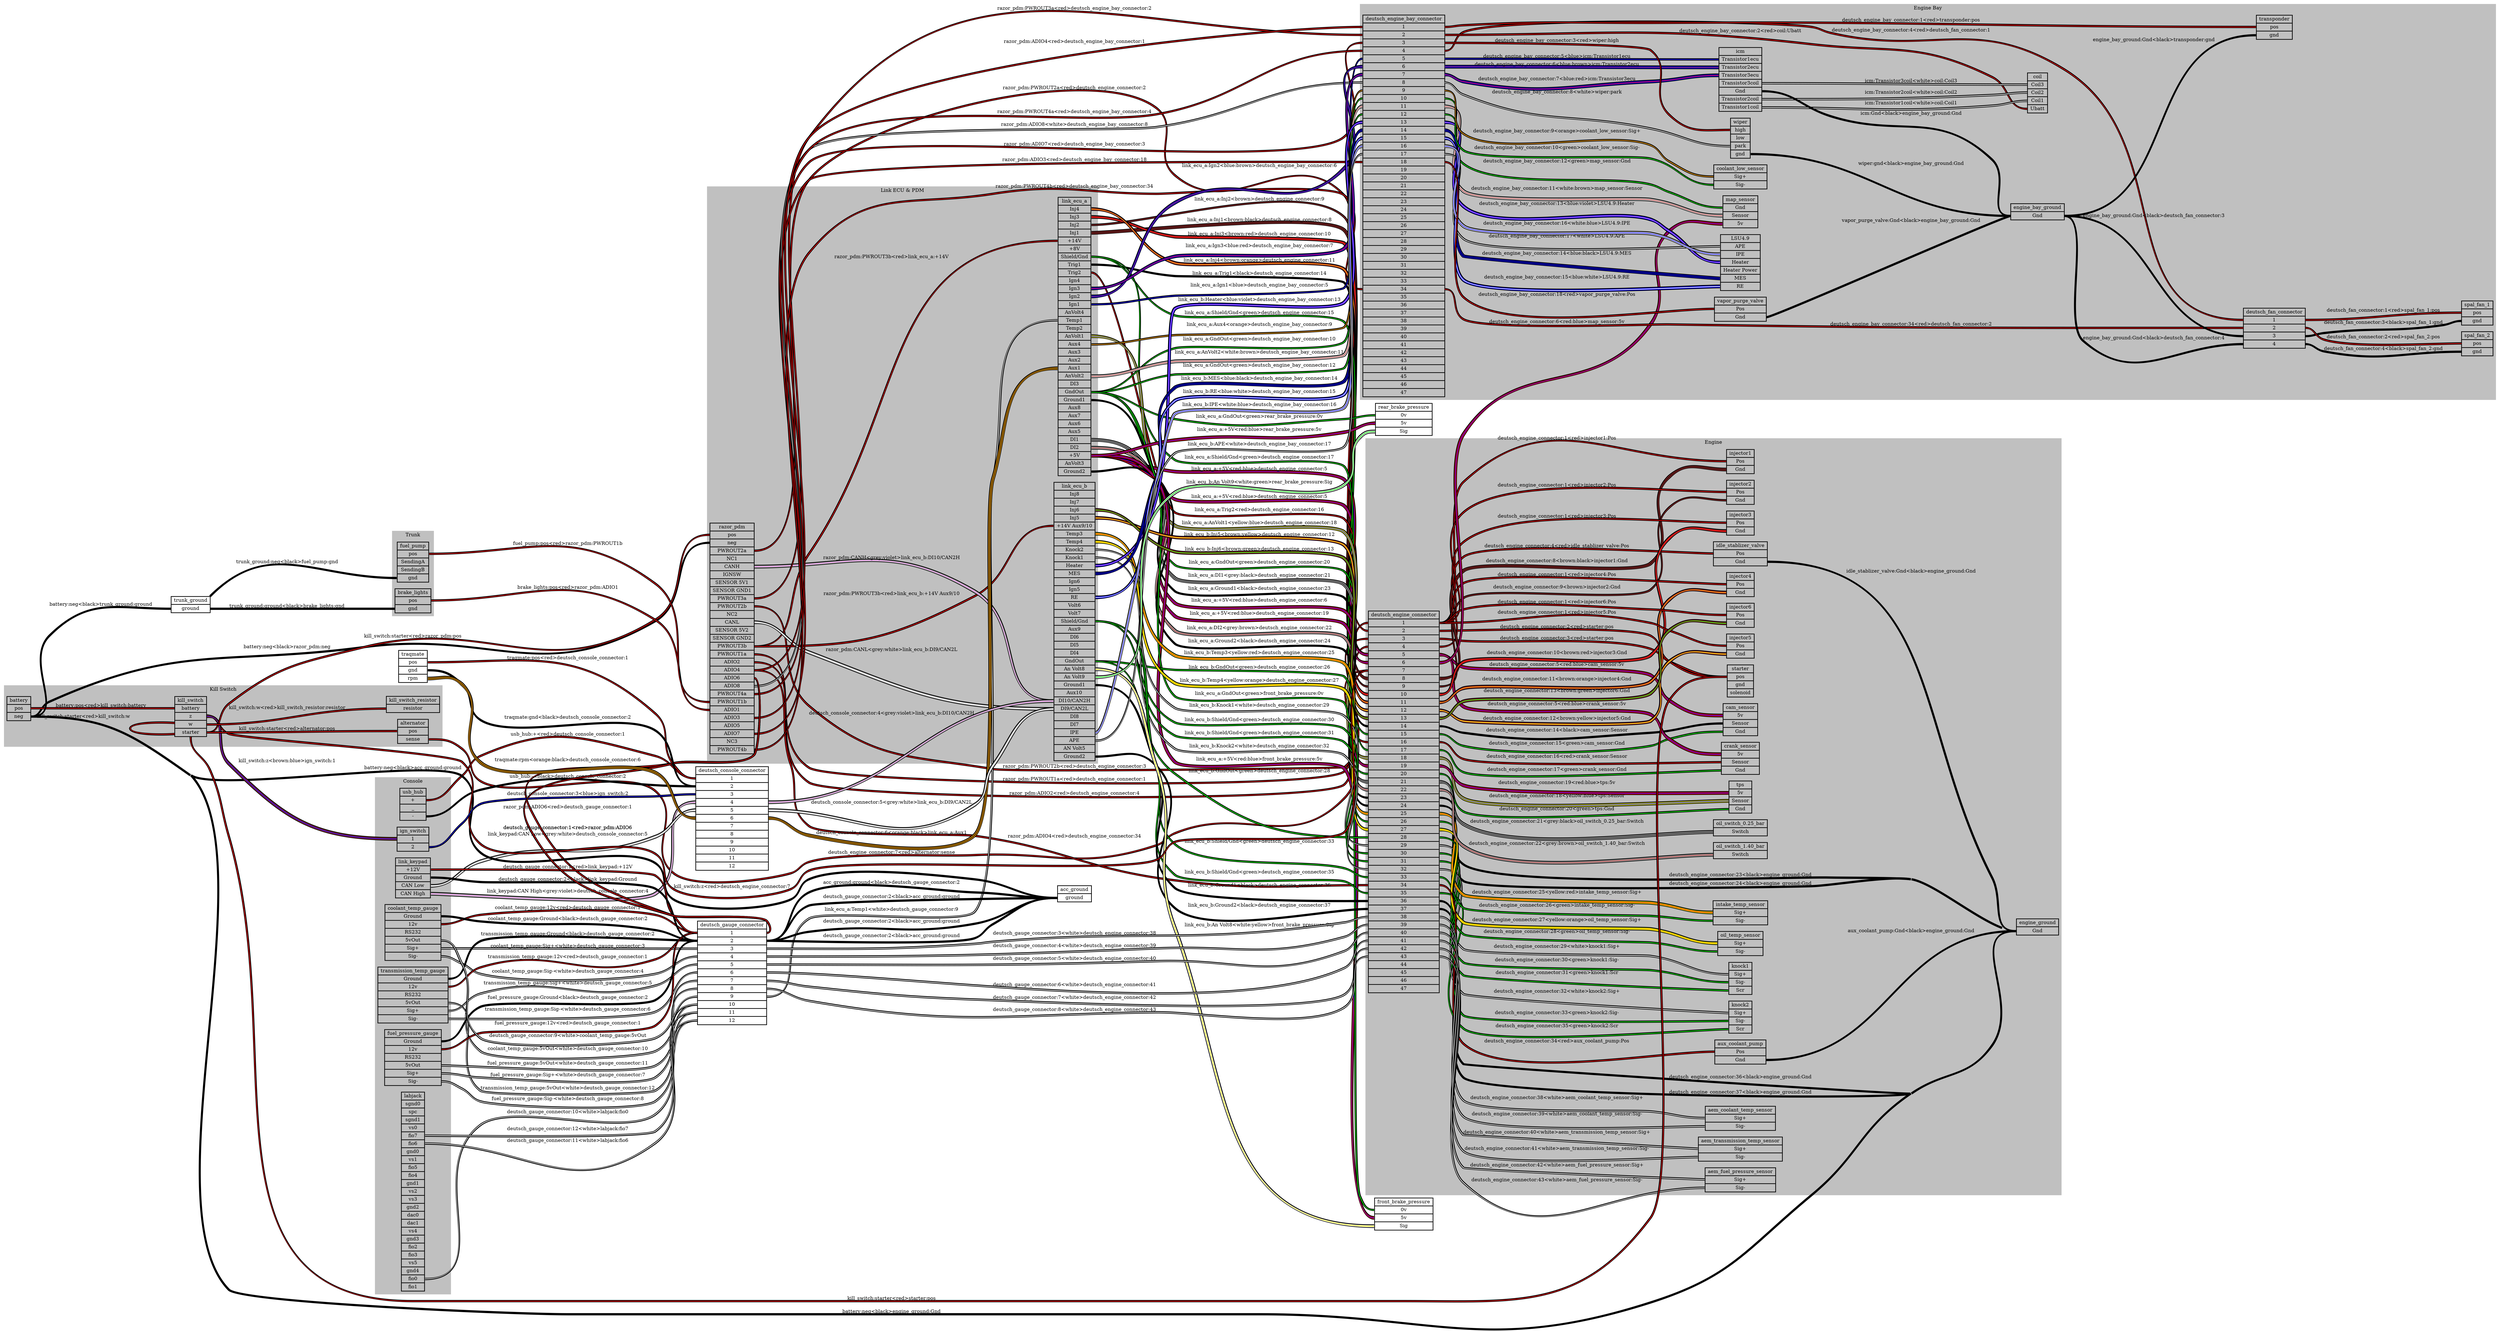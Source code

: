 graph "" {
	graph [bb="0,0,7223,3755.5",
		concentrate=true,
		rankdir=LR,
		ranksep=1.5
	];
	node [label="\N"];
	subgraph cluster_Engine {
		graph [bb="3946,224.98,5958.5,2391",
			color=grey,
			label=Engine,
			lheight=0.21,
			lp="4952.2,2379.5",
			lwidth=0.71,
			style=filled
		];
		deutsch_engine_connector	[height=15.347,
			label="deutsch_engine_connector | <1> 1 | <2> 2 | <3> 3 | <4> 4 | <5> 5 | <6> 6 | <7> 7 | <8> 8 | <9> 9 | <10> 10 | <11> 11 | <12> 12 | <\
13> 13 | <14> 14 | <15> 15 | <16> 16 | <17> 17 | <18> 18 | <19> 19 | <20> 20 | <21> 21 | <22> 22 | <23> 23 | <24> 24 | <25> 25 | <\
26> 26 | <27> 27 | <28> 28 | <29> 29 | <30> 30 | <31> 31 | <32> 32 | <33> 33 | <34> 34 | <35> 35 | <36> 36 | <37> 37 | <38> 38 | <\
39> 39 | <40> 40 | <41> 41 | <42> 42 | <43> 43 | <44> 44 | <45> 45 | <46> 46 | <47> 47 ",
			pos="4056.5,1301",
			rects="3954,1830,4159,1853 3954,1807,4159,1830 3954,1784,4159,1807 3954,1761,4159,1784 3954,1738,4159,1761 3954,1715,4159,1738 3954,1692,\
4159,1715 3954,1669,4159,1692 3954,1646,4159,1669 3954,1623,4159,1646 3954,1600,4159,1623 3954,1577,4159,1600 3954,1554,4159,1577 \
3954,1531,4159,1554 3954,1508,4159,1531 3954,1485,4159,1508 3954,1462,4159,1485 3954,1439,4159,1462 3954,1416,4159,1439 3954,1393,\
4159,1416 3954,1370,4159,1393 3954,1347,4159,1370 3954,1324,4159,1347 3954,1301,4159,1324 3954,1278,4159,1301 3954,1255,4159,1278 \
3954,1232,4159,1255 3954,1209,4159,1232 3954,1186,4159,1209 3954,1163,4159,1186 3954,1140,4159,1163 3954,1117,4159,1140 3954,1094,\
4159,1117 3954,1071,4159,1094 3954,1048,4159,1071 3954,1025,4159,1048 3954,1002,4159,1025 3954,978.98,4159,1002 3954,955.98,4159,\
978.98 3954,932.98,4159,955.98 3954,909.98,4159,932.98 3954,886.98,4159,909.98 3954,863.98,4159,886.98 3954,840.98,4159,863.98 3954,\
817.98,4159,840.98 3954,794.98,4159,817.98 3954,771.98,4159,794.98 3954,748.98,4159,771.98",
			shape=record,
			style=bold,
			width=2.8472];
		starter	[height=1.2917,
			label="starter | <pos> pos | <gnd> gnd | <solenoid> solenoid ",
			pos="5030,1697",
			rects="4992,1720,5068,1743 4992,1697,5068,1720 4992,1674,5068,1697 4992,1651,5068,1674",
			shape=record,
			style=bold,
			width=1.0556];
		deutsch_engine_connector:3 -- starter:pos	[color="black:red:black",
			label="deutsch_engine_connector:3<red>starter:pos",
			labeltooltip="deutsch_engine_connector:3<red>starter:pos",
			lp="4499.5,1700.5",
			penwidth=2.5,
			pos="4160.5,1773 4207.3,1773 4186.5,1712.6 4229,1693 4283.6,1667.8 4709.9,1690.8 4770,1693 4868.4,1696.5 4892.5,1709 4991,1709"];
		deutsch_engine_connector:2 -- starter:pos	[color="black:red:black",
			label="deutsch_engine_connector:2<red>starter:pos",
			labeltooltip="deutsch_engine_connector:2<red>starter:pos",
			lp="4499.5,1776.5",
			penwidth=2.5,
			pos="4160.5,1796 4193.2,1796 4197,1775.8 4229,1769 4464.4,1719.1 4530.6,1771 4770,1746 4869,1735.6 4891.4,1709 4991,1709"];
		engine_ground	[height=0.65278,
			label="engine_ground | <Gnd> Gnd ",
			pos="5889.5,991.98",
			rects="5828.5,991.98,5950.5,1015 5828.5,968.98,5950.5,991.98",
			shape=record,
			style=bold,
			width=1.6944];
		deutsch_engine_connector:37 -- engine_ground:Gnd	[color="black:black:black",
			label="deutsch_engine_connector:37<black>engine_ground:Gnd",
			labeltooltip="deutsch_engine_connector:37<black>engine_ground:Gnd",
			lp="5030,519.48",
			penwidth=2.5,
			pos="4160.5,989.98 4257,989.98 4157.3,625.58 4229,560.98 4289.1,506.85 5495.4,497.13 5523,514.98"];
		deutsch_engine_connector:23 -- engine_ground:Gnd	[color="black:black:black",
			label="deutsch_engine_connector:23<black>engine_ground:Gnd",
			labeltooltip="deutsch_engine_connector:23<black>engine_ground:Gnd",
			lp="5030,1140.5",
			penwidth=2.5,
			pos="4160.5,1313 4229.4,1313 4171.2,1211.5 4229,1174 4328,1109.7 5172.1,1136.5 5290,1133 5315.9,1132.2 5497.5,1132.6 5523,1128"];
		deutsch_engine_connector:24 -- engine_ground:Gnd	[color="black:black:black",
			label="deutsch_engine_connector:24<black>engine_ground:Gnd",
			labeltooltip="deutsch_engine_connector:24<black>engine_ground:Gnd",
			lp="5030,1118.5",
			penwidth=2.5,
			pos="5525,1128 5587.2,1117.4 5706.3,1019.5 5787,989.02;4160.5,1289 4239.1,1289 4164.1,1170.3 4229,1126 4275.2,1094.4 5180.1,1109.3 5236,\
1111 5299.9,1112.9 5460,1138.7 5523,1128"];
		deutsch_engine_connector:36 -- engine_ground:Gnd	[color="black:black:black",
			label="deutsch_engine_connector:36<black>engine_ground:Gnd",
			labeltooltip="deutsch_engine_connector:36<black>engine_ground:Gnd",
			lp="5030,564.48",
			penwidth=2.5,
			pos="4160.5,1013 4253.5,1013 4160,662.44 4229,599.98 4232.3,596.96 5519.2,512.53 5523,514.98"];
		tps	[height=1.2917,
			label="tps | <5v> 5v | <Sensor> Sensor | <Gnd> Gnd ",
			pos="5030,1364",
			rects="4997,1387,5063,1410 4997,1364,5063,1387 4997,1341,5063,1364 4997,1318,5063,1341",
			shape=record,
			style=bold,
			width=0.91667];
		deutsch_engine_connector:20 -- tps:Gnd	[color="black:green:black",
			label="deutsch_engine_connector:20<green>tps:Gnd",
			labeltooltip="deutsch_engine_connector:20<green>tps:Gnd",
			lp="4499.5,1320.5",
			penwidth=2.5,
			pos="4160.5,1382 4203.7,1382 4189.1,1329.6 4229,1313 4340,1266.8 4649.9,1308.7 4770,1313 4870.6,1316.5 4895.3,1329 4996,1329"];
		deutsch_engine_connector:18 -- tps:Sensor	[color="black:yellow:blue:yellow:black",
			label="deutsch_engine_connector:18<yellow:blue>tps:Sensor",
			labeltooltip="deutsch_engine_connector:18<yellow:blue>tps:Sensor",
			lp="4499.5,1396.5",
			penwidth=2.5,
			pos="4160.5,1428 4195.5,1428 4195.3,1398.7 4229,1389 4344.6,1355.7 4649.8,1372.3 4770,1366 4870.5,1360.7 4895.4,1352 4996,1352"];
		deutsch_engine_connector:19 -- tps:"5v"	[color="black:red:blue:red:black",
			label="deutsch_engine_connector:19<red:blue>tps:5v",
			labeltooltip="deutsch_engine_connector:19<red:blue>tps:5v",
			lp="4499.5,1354.5",
			penwidth=2.5,
			pos="4160.5,1405 4200.4,1405 4191.5,1360.7 4229,1347 4285.4,1326.3 4710,1343.1 4770,1347 4871.1,1353.4 4894.7,1376 4996,1376"];
		cam_sensor	[height=1.2917,
			label="cam_sensor | <5v> 5v | <Sensor> Sensor | <Gnd> Gnd ",
			pos="5030,1586",
			rects="4980,1609,5080,1632 4980,1586,5080,1609 4980,1563,5080,1586 4980,1540,5080,1563",
			shape=record,
			style=bold,
			width=1.3889];
		deutsch_engine_connector:15 -- cam_sensor:Gnd	[color="black:green:black",
			label="deutsch_engine_connector:15<green>cam_sensor:Gnd",
			labeltooltip="deutsch_engine_connector:15<green>cam_sensor:Gnd",
			lp="4499.5,1510.5",
			penwidth=2.5,
			pos="4160.5,1497 4296,1497 4638.6,1470.2 4770,1503 4796.2,1509.5 4798.2,1522.9 4824,1531 4890.3,1551.7 4909.5,1551 4979,1551"];
		deutsch_engine_connector:14 -- cam_sensor:Sensor	[color="black:black:black",
			label="deutsch_engine_connector:14<black>cam_sensor:Sensor",
			labeltooltip="deutsch_engine_connector:14<black>cam_sensor:Sensor",
			lp="4499.5,1544.5",
			penwidth=2.5,
			pos="4160.5,1520 4431.5,1520 4500.4,1509.5 4770,1537 4863.8,1546.5 4884.7,1574 4979,1574"];
		deutsch_engine_connector:5 -- cam_sensor:"5v"	[color="black:red:blue:red:black",
			label="deutsch_engine_connector:5<red:blue>cam_sensor:5v",
			labeltooltip="deutsch_engine_connector:5<red:blue>cam_sensor:5v",
			lp="4499.5,1624.5",
			penwidth=2.5,
			pos="4160.5,1727 4218.1,1727 4179,1645.6 4229,1617 4265.2,1596.3 4937.3,1598 4979,1598"];
		crank_sensor	[height=1.2917,
			label="crank_sensor | <5v> 5v | <Sensor> Sensor | <Gnd> Gnd ",
			pos="5030,1475",
			rects="4975,1498,5085,1521 4975,1475,5085,1498 4975,1452,5085,1475 4975,1429,5085,1452",
			shape=record,
			style=bold,
			width=1.5278];
		deutsch_engine_connector:17 -- crank_sensor:Gnd	[color="black:green:black",
			label="deutsch_engine_connector:17<green>crank_sensor:Gnd",
			labeltooltip="deutsch_engine_connector:17<green>crank_sensor:Gnd",
			lp="4499.5,1434.5",
			penwidth=2.5,
			pos="4160.5,1451 4192.8,1451 4197.2,1432.4 4229,1427 4466,1386.7 4529.7,1419.3 4770,1427 4860.8,1429.9 4883.1,1440 4974,1440"];
		deutsch_engine_connector:16 -- crank_sensor:Sensor	[color="black:red:black",
			label="deutsch_engine_connector:16<red>crank_sensor:Sensor",
			labeltooltip="deutsch_engine_connector:16<red>crank_sensor:Sensor",
			lp="4499.5,1472.5",
			penwidth=2.5,
			pos="4160.5,1474 4191.2,1474 4198.4,1467 4229,1465 4559.4,1442.9 4642.9,1463 4974,1463"];
		deutsch_engine_connector:5 -- crank_sensor:"5v"	[color="black:red:blue:red:black",
			label="deutsch_engine_connector:5<red:blue>crank_sensor:5v",
			labeltooltip="deutsch_engine_connector:5<red:blue>crank_sensor:5v",
			lp="4499.5,1586.5",
			penwidth=2.5,
			pos="4160.5,1727 4233,1727 4168.8,1619.3 4229,1579 4279,1545.5 4711.5,1570.2 4770,1556 4795.7,1549.7 4799.2,1540.3 4824,1531 4889,1506.5 \
4904.5,1487 4974,1487"];
		knock1	[height=1.2917,
			label="knock1 | <Sig+> Sig+ | <Sig-> Sig- | <Scr> Scr ",
			pos="5030,843.98",
			rects="4996.5,866.98,5063.5,889.98 4996.5,843.98,5063.5,866.98 4996.5,820.98,5063.5,843.98 4996.5,797.98,5063.5,820.98",
			shape=record,
			style=bold,
			width=0.93056];
		deutsch_engine_connector:31 -- knock1:Scr	[color="black:green:black",
			label="deutsch_engine_connector:31<green>knock1:Scr",
			labeltooltip="deutsch_engine_connector:31<green>knock1:Scr",
			lp="4499.5,861.48",
			penwidth=2.5,
			pos="4160.5,1128 4286,1128 4131.7,933.32 4229,853.98 4252.3,834.97 4740,833.08 4770,830.98 4870.2,823.96 4894.5,808.98 4995,808.98"];
		deutsch_engine_connector:29 -- knock1:"Sig+"	[color="black:white:black",
			label="deutsch_engine_connector:29<white>knock1:Sig+",
			labeltooltip="deutsch_engine_connector:29<white>knock1:Sig+",
			lp="4499.5,933.48",
			penwidth=2.5,
			pos="4160.5,1174 4274.8,1174 4139.2,996.83 4229,925.98 4252.6,907.35 4740.2,910.85 4770,906.98 4871.7,893.79 4892.5,855.98 4995,855.98"];
		deutsch_engine_connector:30 -- knock1:"Sig-"	[color="black:green:black",
			label="deutsch_engine_connector:30<green>knock1:Sig-",
			labeltooltip="deutsch_engine_connector:30<green>knock1:Sig-",
			lp="4499.5,895.48",
			penwidth=2.5,
			pos="4160.5,1151 4281.3,1151 4134.7,963.51 4229,887.98 4252.5,869.18 4740.1,871.96 4770,868.98 4870.8,858.96 4893.7,831.98 4995,831.98"];
		knock2	[height=1.2917,
			label="knock2 | <Sig+> Sig+ | <Sig-> Sig- | <Scr> Scr ",
			pos="5030,732.98",
			rects="4996.5,755.98,5063.5,778.98 4996.5,732.98,5063.5,755.98 4996.5,709.98,5063.5,732.98 4996.5,686.98,5063.5,709.98",
			shape=record,
			style=bold,
			width=0.93056];
		deutsch_engine_connector:35 -- knock2:Scr	[color="black:green:black",
			label="deutsch_engine_connector:35<green>knock2:Scr",
			labeltooltip="deutsch_engine_connector:35<green>knock2:Scr",
			lp="4499.5,708.48",
			penwidth=2.5,
			pos="4160.5,1036 4312.5,1036 4111.5,797.31 4229,700.98 4492.3,485.19 4654.6,697.98 4995,697.98"];
		deutsch_engine_connector:32 -- knock2:"Sig+"	[color="black:white:black",
			label="deutsch_engine_connector:32<white>knock2:Sig+",
			labeltooltip="deutsch_engine_connector:32<white>knock2:Sig+",
			lp="4499.5,819.48",
			penwidth=2.5,
			pos="4160.5,1105 4294.2,1105 4125.7,896.91 4229,811.98 4252.2,792.88 4740.2,796.66 4770,792.98 4871.5,780.47 4892.7,744.98 4995,744.98"];
		deutsch_engine_connector:33 -- knock2:"Sig-"	[color="black:green:black",
			label="deutsch_engine_connector:33<green>knock2:Sig-",
			labeltooltip="deutsch_engine_connector:33<green>knock2:Sig-",
			lp="4499.5,781.48",
			penwidth=2.5,
			pos="4160.5,1082 4300.7,1082 4121.2,863.63 4229,773.98 4252.1,754.76 4740.1,757.76 4770,754.98 4870.7,745.64 4893.9,720.98 4995,720.98"];
		intake_temp_sensor	[height=0.97222,
			label="intake_temp_sensor | <Sig+> Sig+ | <Sig-> Sig- ",
			pos="5030,1032",
			rects="4951,1043.5,5109,1066.5 4951,1020.5,5109,1043.5 4951,997.48,5109,1020.5",
			shape=record,
			style=bold,
			width=2.1944];
		deutsch_engine_connector:26 -- intake_temp_sensor:"Sig-"	[color="black:green:black",
			label="deutsch_engine_connector:26<green>intake_temp_sensor:Sig-",
			labeltooltip="deutsch_engine_connector:26<green>intake_temp_sensor:Sig-",
			lp="4499.5,1052.5",
			penwidth=2.5,
			pos="4160.5,1243 4253.6,1243 4154.4,1100.7 4229,1045 4253.1,1027 4740,1022.6 4770,1021 4850.1,1016.5 4869.8,1009 4950,1009"];
		deutsch_engine_connector:25 -- intake_temp_sensor:"Sig+"	[color="black:yellow:red:yellow:black",
			label="deutsch_engine_connector:25<yellow:red>intake_temp_sensor:Sig+",
			labeltooltip="deutsch_engine_connector:25<yellow:red>intake_temp_sensor:Sig+",
			lp="4499.5,1090.5",
			penwidth=2.5,
			pos="4160.5,1266 4247.3,1266 4158.7,1134 4229,1083 4277.7,1047.7 4710.1,1065.9 4770,1060 4850.6,1052 4869,1032 4950,1032"];
		oil_temp_sensor	[height=0.97222,
			label="oil_temp_sensor | <Sig+> Sig+ | <Sig-> Sig- ",
			pos="5030,943.98",
			rects="4964.5,955.48,5095.5,978.48 4964.5,932.48,5095.5,955.48 4964.5,909.48,5095.5,932.48",
			shape=record,
			style=bold,
			width=1.8194];
		deutsch_engine_connector:28 -- oil_temp_sensor:"Sig-"	[color="black:green:black",
			label="deutsch_engine_connector:28<green>oil_temp_sensor:Sig-",
			labeltooltip="deutsch_engine_connector:28<green>oil_temp_sensor:Sig-",
			lp="4499.5,975.48",
			penwidth=2.5,
			pos="4160.5,1197 4266.7,1197 4145.2,1033.2 4229,967.98 4252.7,949.51 4740,947.48 4770,944.98 4856.1,937.81 4876.6,920.98 4963,920.98"];
		deutsch_engine_connector:27 -- oil_temp_sensor:"Sig+"	[color="black:yellow:orange:yellow:black",
			label="deutsch_engine_connector:27<yellow:orange>oil_temp_sensor:Sig+",
			labeltooltip="deutsch_engine_connector:27<yellow:orange>oil_temp_sensor:Sig+",
			lp="4499.5,1009.5",
			penwidth=2.5,
			pos="4160.5,1220 4262.1,1220 4148.2,1063.5 4229,1002 4252.9,983.76 4740.1,986.5 4770,982.98 4856.9,972.74 4875.5,943.98 4963,943.98"];
		"oil_switch_0.25_bar"	[height=0.65278,
			label="oil_switch_0.25_bar | <Switch> Switch ",
			pos="5030,1276",
			rects="4952,1276,5108,1299 4952,1253,5108,1276",
			shape=record,
			style=bold,
			width=2.1667];
		deutsch_engine_connector:21 -- "oil_switch_0.25_bar":Switch	[color="black:grey:black:grey:black",
			label="deutsch_engine_connector:21<grey:black>oil_switch_0.25_bar:Switch",
			labeltooltip="deutsch_engine_connector:21<grey:black>oil_switch_0.25_bar:Switch",
			lp="4499.5,1282.5",
			penwidth=2.5,
			pos="4160.5,1359 4208.7,1359 4185.6,1296 4229,1275 4373.4,1205 4790.5,1264 4951,1264"];
		"oil_switch_1.40_bar"	[height=0.65278,
			label="oil_switch_1.40_bar | <Switch> Switch ",
			pos="5030,1211",
			rects="4952,1211,5108,1234 4952,1188,5108,1211",
			shape=record,
			style=bold,
			width=2.1667];
		deutsch_engine_connector:22 -- "oil_switch_1.40_bar":Switch	[color="black:grey:brown:grey:black",
			label="deutsch_engine_connector:22<grey:brown>oil_switch_1.40_bar:Switch",
			labeltooltip="deutsch_engine_connector:22<grey:brown>oil_switch_1.40_bar:Switch",
			lp="4499.5,1228.5",
			penwidth=2.5,
			pos="4160.5,1336 4220,1336 4177.7,1251.2 4229,1221 4367.3,1139.6 4790.5,1199 4951,1199"];
		idle_stablizer_valve	[height=0.97222,
			label="idle_stablizer_valve | <Pos> Pos | <Gnd> Gnd ",
			pos="5030,2325",
			rects="4952,2336.5,5108,2359.5 4952,2313.5,5108,2336.5 4952,2290.5,5108,2313.5",
			shape=record,
			style=bold,
			width=2.1667];
		deutsch_engine_connector:4 -- idle_stablizer_valve:Pos	[color="black:red:black",
			label="deutsch_engine_connector:4<red>idle_stablizer_valve:Pos",
			labeltooltip="deutsch_engine_connector:4<red>idle_stablizer_valve:Pos",
			lp="4499.5,2115.5",
			penwidth=2.5,
			pos="4160.5,1750 4314.2,1750 4111.8,1989.6 4229,2089 4274.9,2127.9 4722.2,2071.5 4770,2108 4834,2156.8 4767.9,2223.2 4824,2281 4865.6,\
2323.9 4891.3,2325 4951,2325"];
		aux_coolant_pump	[height=0.97222,
			label="aux_coolant_pump | <Pos> Pos | <Gnd> Gnd ",
			pos="5030,633.98",
			rects="4956,645.48,5104,668.48 4956,622.48,5104,645.48 4956,599.48,5104,622.48",
			shape=record,
			style=bold,
			width=2.0556];
		deutsch_engine_connector:34 -- aux_coolant_pump:Pos	[color="black:red:black",
			label="deutsch_engine_connector:34<red>aux_coolant_pump:Pos",
			labeltooltip="deutsch_engine_connector:34<red>aux_coolant_pump:Pos",
			lp="4499.5,743.48",
			penwidth=2.5,
			pos="4160.5,1059 4307.2,1059 4116.7,830.45 4229,735.98 4275,697.26 4713,735.19 4770,715.98 4797.8,706.61 4797.8,691.24 4824,677.98 4878.8,\
650.24 4893.6,633.98 4955,633.98"];
		aem_coolant_temp_sensor	[height=0.97222,
			label="aem_coolant_temp_sensor | <Sig+> Sig+ | <Sig-> Sig- ",
			pos="5030,443.98",
			rects="4928.5,455.48,5131.5,478.48 4928.5,432.48,5131.5,455.48 4928.5,409.48,5131.5,432.48",
			shape=record,
			style=bold,
			width=2.8194];
		deutsch_engine_connector:39 -- aem_coolant_temp_sensor:"Sig-"	[color="black:white:black",
			label="deutsch_engine_connector:39<white>aem_coolant_temp_sensor:Sig-",
			labeltooltip="deutsch_engine_connector:39<white>aem_coolant_temp_sensor:Sig-",
			lp="4499.5,455.48",
			penwidth=2.5,
			pos="4160.5,943.98 4271.8,943.98 4146.5,522.69 4229,447.98 4286.5,395.87 4849.4,420.98 4927,420.98"];
		deutsch_engine_connector:38 -- aem_coolant_temp_sensor:"Sig+"	[color="black:white:black",
			label="deutsch_engine_connector:38<white>aem_coolant_temp_sensor:Sig+",
			labeltooltip="deutsch_engine_connector:38<white>aem_coolant_temp_sensor:Sig+",
			lp="4499.5,502.48",
			penwidth=2.5,
			pos="4160.5,966.98 4266.5,966.98 4150.9,566.67 4229,494.98 4273.4,454.25 4710,468.38 4770,462.98 4840,456.68 4856.7,443.98 4927,443.98"];
		aem_transmission_temp_sensor	[height=0.97222,
			label="aem_transmission_temp_sensor | <Sig+> Sig+ | <Sig-> Sig- ",
			pos="5030,355.98",
			rects="4908.5,367.48,5151.5,390.48 4908.5,344.48,5151.5,367.48 4908.5,321.48,5151.5,344.48",
			shape=record,
			style=bold,
			width=3.375];
		deutsch_engine_connector:41 -- aem_transmission_temp_sensor:"Sig-"	[color="black:white:black",
			label="deutsch_engine_connector:41<white>aem_transmission_temp_sensor:Sig-",
			labeltooltip="deutsch_engine_connector:41<white>aem_transmission_temp_sensor:Sig-",
			lp="4499.5,361.48",
			penwidth=2.5,
			pos="4160.5,897.98 4282.3,897.98 4138.9,435.98 4229,353.98 4256.9,328.62 4869.3,332.98 4907,332.98"];
		deutsch_engine_connector:40 -- aem_transmission_temp_sensor:"Sig+"	[color="black:white:black",
			label="deutsch_engine_connector:40<white>aem_transmission_temp_sensor:Sig+",
			labeltooltip="deutsch_engine_connector:40<white>aem_transmission_temp_sensor:Sig+",
			lp="4499.5,402.48",
			penwidth=2.5,
			pos="4160.5,920.98 4278.4,920.98 4142.3,474.87 4229,394.98 4251.1,374.59 4740,371.13 4770,368.98 4831,364.62 4845.8,355.98 4907,355.98"];
		aem_fuel_pressure_sensor	[height=0.97222,
			label="aem_fuel_pressure_sensor | <Sig+> Sig+ | <Sig-> Sig- ",
			pos="5030,267.98",
			rects="4928,279.48,5132,302.48 4928,256.48,5132,279.48 4928,233.48,5132,256.48",
			shape=record,
			style=bold,
			width=2.8333];
		deutsch_engine_connector:43 -- aem_fuel_pressure_sensor:"Sig-"	[color="black:white:black",
			label="deutsch_engine_connector:43<white>aem_fuel_pressure_sensor:Sig-",
			labeltooltip="deutsch_engine_connector:43<white>aem_fuel_pressure_sensor:Sig-",
			lp="4499.5,279.48",
			penwidth=2.5,
			pos="4160.5,851.98 4290.3,851.98 4133.7,360.06 4229,271.98 4457,61.286 4616.5,244.98 4927,244.98"];
		deutsch_engine_connector:42 -- aem_fuel_pressure_sensor:"Sig+"	[color="black:white:black",
			label="deutsch_engine_connector:42<white>aem_fuel_pressure_sensor:Sig+",
			labeltooltip="deutsch_engine_connector:42<white>aem_fuel_pressure_sensor:Sig+",
			lp="4499.5,320.48",
			penwidth=2.5,
			pos="4160.5,874.98 4286.3,874.98 4136.8,398.63 4229,312.98 4251,292.5 4740,289.51 4770,286.98 4840,281.07 4856.7,267.98 4927,267.98"];
		injector1	[height=0.97222,
			label="injector1 | <Pos> Pos | <Gnd> Gnd ",
			pos="5030,2237",
			rects="4990,2248.5,5070,2271.5 4990,2225.5,5070,2248.5 4990,2202.5,5070,2225.5",
			shape=record,
			style=bold,
			width=1.1111];
		deutsch_engine_connector:8 -- injector1:Gnd	[color="black:brown:black:brown:black",
			label="deutsch_engine_connector:8<brown:black>injector1:Gnd",
			labeltooltip="deutsch_engine_connector:8<brown:black>injector1:Gnd",
			lp="4499.5,1962.5",
			penwidth=2.5,
			pos="4160.5,1658 4287.3,1658 4130.6,1855 4229,1935 4275.7,1972.9 4723.7,1916.6 4770,1955 4853.5,2024.2 4743.7,2120.1 4824,2193 4878.7,\
2242.7 4915.1,2214 4989,2214"];
		deutsch_engine_connector:1 -- injector1:Pos	[color="black:red:black",
			label="deutsch_engine_connector:1<red>injector1:Pos",
			labeltooltip="deutsch_engine_connector:1<red>injector1:Pos",
			lp="4499.5,2302.5",
			penwidth=2.5,
			pos="4160.5,1819 4322.5,1819 4108.3,2068.9 4229,2177 4481.4,2403 4650.2,2237 4989,2237"];
		injector2	[height=0.97222,
			label="injector2 | <Pos> Pos | <Gnd> Gnd ",
			pos="5030,2149",
			rects="4990,2160.5,5070,2183.5 4990,2137.5,5070,2160.5 4990,2114.5,5070,2137.5",
			shape=record,
			style=bold,
			width=1.1111];
		deutsch_engine_connector:9 -- injector2:Gnd	[color="black:brown:black",
			label="deutsch_engine_connector:9<brown>injector2:Gnd",
			labeltooltip="deutsch_engine_connector:9<brown>injector2:Gnd",
			lp="4499.5,1886.5",
			penwidth=2.5,
			pos="4160.5,1635 4265,1635 4146.1,1796.3 4229,1860 4276.7,1896.6 4723.4,1840.9 4770,1879 4849.9,1944.4 4747.1,2036 4824,2105 4879,2154.4 \
4915.1,2126 4989,2126"];
		deutsch_engine_connector:1 -- injector2:Pos	[color="black:red:black",
			label="deutsch_engine_connector:1<red>injector2:Pos",
			labeltooltip="deutsch_engine_connector:1<red>injector2:Pos",
			lp="4499.5,2165.5",
			penwidth=2.5,
			pos="4160.5,1819 4300.7,1819 4120.9,2037.7 4229,2127 4294.1,2180.8 4904.5,2149 4989,2149"];
		injector3	[height=0.97222,
			label="injector3 | <Pos> Pos | <Gnd> Gnd ",
			pos="5030,2061",
			rects="4990,2072.5,5070,2095.5 4990,2049.5,5070,2072.5 4990,2026.5,5070,2049.5",
			shape=record,
			style=bold,
			width=1.1111];
		deutsch_engine_connector:10 -- injector3:Gnd	[color="black:brown:red:brown:black",
			label="deutsch_engine_connector:10<brown:red>injector3:Gnd",
			labeltooltip="deutsch_engine_connector:10<brown:red>injector3:Gnd",
			lp="4499.5,1852.5",
			penwidth=2.5,
			pos="4160.5,1612 4258.7,1612 4150.8,1762.6 4229,1822 4276.9,1858.3 4722.3,1808.4 4770,1845 4833.6,1893.8 4762.5,1965.6 4824,2017 4880.7,\
2064.4 4915.1,2038 4989,2038"];
		deutsch_engine_connector:1 -- injector3:Pos	[color="black:red:black",
			label="deutsch_engine_connector:1<red>injector3:Pos",
			labeltooltip="deutsch_engine_connector:1<red>injector3:Pos",
			lp="4499.5,2080.5",
			penwidth=2.5,
			pos="4160.5,1819 4266.3,1819 4144.7,1983.1 4229,2047 4296.3,2098 4904.5,2061 4989,2061"];
		injector4	[height=0.97222,
			label="injector4 | <Pos> Pos | <Gnd> Gnd ",
			pos="5030,1973",
			rects="4990,1984.5,5070,2007.5 4990,1961.5,5070,1984.5 4990,1938.5,5070,1961.5",
			shape=record,
			style=bold,
			width=1.1111];
		deutsch_engine_connector:11 -- injector4:Gnd	[color="black:brown:orange:brown:black",
			label="deutsch_engine_connector:11<brown:orange>injector4:Gnd",
			labeltooltip="deutsch_engine_connector:11<brown:orange>injector4:Gnd",
			lp="4499.5,1814.5",
			penwidth=2.5,
			pos="4160.5,1589 4252.4,1589 4155.2,1729.3 4229,1784 4277.3,1819.8 4720.3,1773.1 4770,1807 4819,1840.4 4776.5,1893.6 4824,1929 4883.3,\
1973.1 4915.1,1950 4989,1950"];
		deutsch_engine_connector:1 -- injector4:Pos	[color="black:red:black",
			label="deutsch_engine_connector:1<red>injector4:Pos",
			labeltooltip="deutsch_engine_connector:1<red>injector4:Pos",
			lp="4499.5,2035.5",
			penwidth=2.5,
			pos="4160.5,1819 4251.5,1819 4154.7,1959.5 4229,2012 4278.1,2046.7 4710.1,2017.3 4770,2012 4868.5,2003.3 4890.1,1973 4989,1973"];
		injector5	[height=0.97222,
			label="injector5 | <Pos> Pos | <Gnd> Gnd ",
			pos="5030,1885",
			rects="4990,1896.5,5070,1919.5 4990,1873.5,5070,1896.5 4990,1850.5,5070,1873.5",
			shape=record,
			style=bold,
			width=1.1111];
		deutsch_engine_connector:12 -- injector5:Gnd	[color="black:brown:yellow:brown:black",
			label="deutsch_engine_connector:12<brown:yellow>injector5:Gnd",
			labeltooltip="deutsch_engine_connector:12<brown:yellow>injector5:Gnd",
			lp="4499.5,1734.5",
			penwidth=2.5,
			pos="4160.5,1566 4230.6,1566 4170.3,1669.7 4229,1708 4279.4,1740.9 4719.7,1693.9 4770,1727 4816.8,1757.8 4778.6,1808.1 4824,1841 4883.8,\
1884.4 4915.1,1862 4989,1862"];
		deutsch_engine_connector:1 -- injector5:Pos	[color="black:red:black",
			label="deutsch_engine_connector:1<red>injector5:Pos",
			labeltooltip="deutsch_engine_connector:1<red>injector5:Pos",
			lp="4499.5,2001.5",
			penwidth=2.5,
			pos="4160.5,1819 4235.8,1819 4165.9,1932.9 4229,1974 4279.4,2006.8 4713.5,1994.4 4770,1974 4799.4,1963.3 4796.3,1943.3 4824,1929 4891.4,\
1894.1 4913.1,1885 4989,1885"];
		injector6	[height=0.97222,
			label="injector6 | <Pos> Pos | <Gnd> Gnd ",
			pos="5030,1797",
			rects="4990,1808.5,5070,1831.5 4990,1785.5,5070,1808.5 4990,1762.5,5070,1785.5",
			shape=record,
			style=bold,
			width=1.1111];
		deutsch_engine_connector:13 -- injector6:Gnd	[color="black:brown:green:brown:black",
			label="deutsch_engine_connector:13<brown:green>injector6:Gnd",
			labeltooltip="deutsch_engine_connector:13<brown:green>injector6:Gnd",
			lp="4499.5,1669.5",
			penwidth=2.5,
			pos="4160.5,1543 4210.4,1543 4184.8,1608.7 4229,1632 4335.5,1688.1 4667.1,1599.5 4770,1662 4810.2,1686.4 4784.7,1727.2 4824,1753 4885.8,\
1793.6 4915.1,1774 4989,1774"];
		deutsch_engine_connector:1 -- injector6:Pos	[color="black:red:black",
			label="deutsch_engine_connector:1<red>injector6:Pos",
			labeltooltip="deutsch_engine_connector:1<red>injector6:Pos",
			lp="4499.5,1923.5",
			penwidth=2.5,
			pos="4160.5,1819 4207,1819 4186.7,1878.7 4229,1898 4283.7,1922.9 4714.8,1921.7 4770,1898 4802.1,1884.2 4794,1858.8 4824,1841 4889.2,1802.2 \
4913.1,1797 4989,1797"];
		idle_stablizer_valve:Gnd -- engine_ground:Gnd	[color="black:black:black",
			label="idle_stablizer_valve:Gnd<black>engine_ground:Gnd",
			labeltooltip="idle_stablizer_valve:Gnd<black>engine_ground:Gnd",
			lp="5524,2283.5",
			penwidth=2.5,
			pos="5109,2302 5703.3,2302 5512.1,1674 5758,1133 5788.9,1065 5752.8,979.98 5827.5,979.98"];
		aux_coolant_pump:Gnd -- engine_ground:Gnd	[color="black:black:black",
			label="aux_coolant_pump:Gnd<black>engine_ground:Gnd",
			labeltooltip="aux_coolant_pump:Gnd<black>engine_ground:Gnd",
			lp="5524,980.48",
			penwidth=2.5,
			pos="5105,610.98 5465.6,610.98 5466.9,979.98 5827.5,979.98"];
	}
	subgraph cluster_Console {
		graph [bb="1081,114.98,1300,1603",
			color=grey,
			label=Console,
			lheight=0.21,
			lp="1190.5,1591.5",
			lwidth=0.79,
			style=filled
		];
		ign_switch	[height=0.97222,
			label="ign_switch | <1> 1 | <2> 2 ",
			pos="1190.5,1426",
			rects="1144.5,1437.5,1236.5,1460.5 1144.5,1414.5,1236.5,1437.5 1144.5,1391.5,1236.5,1414.5",
			shape=record,
			style=bold,
			width=1.2778];
		link_keypad	[height=1.6111,
			label="link_keypad | <+12V> +12V | <Ground> Ground | <CAN Low> CAN Low | <CAN High> CAN High ",
			pos="1190.5,1315",
			rects="1140,1349.5,1241,1372.5 1140,1326.5,1241,1349.5 1140,1303.5,1241,1326.5 1140,1280.5,1241,1303.5 1140,1257.5,1241,1280.5",
			shape=record,
			style=bold,
			width=1.4028];
		labjack	[height=8,
			label="labjack | <sgnd0> sgnd0 | < spc>  spc | < sgnd1>  sgnd1 | < vs0>  vs0 | <fio7> fio7 | < fio6>  fio6 | < gnd0>  gnd0 | < vs1>  vs1 | <\
fio5> fio5 | < fio4>  fio4 | < gnd1>  gnd1 | < vs2>  vs2 | <vs3> vs3 | < gnd2>  gnd2 | < dac0>  dac0 | < dac1>  dac1 | <vs4> vs4 | < \
gnd3>  gnd3 | < fio2>  fio2 | < fio3>  fio3 | <vs5> vs5 | < gnd4>  gnd4 | < fio0>  fio0 | < fio1>  fio1 ",
			pos="1190.5,410.98",
			rects="1157,675.48,1224,698.48 1157,652.48,1224,675.48 1157,629.48,1224,652.48 1157,606.48,1224,629.48 1157,583.48,1224,606.48 1157,560.48,\
1224,583.48 1157,537.48,1224,560.48 1157,514.48,1224,537.48 1157,491.48,1224,514.48 1157,468.48,1224,491.48 1157,445.48,1224,468.48 \
1157,422.48,1224,445.48 1157,399.48,1224,422.48 1157,376.48,1224,399.48 1157,353.48,1224,376.48 1157,330.48,1224,353.48 1157,307.48,\
1224,330.48 1157,284.48,1224,307.48 1157,261.48,1224,284.48 1157,238.48,1224,261.48 1157,215.48,1224,238.48 1157,192.48,1224,215.48 \
1157,169.48,1224,192.48 1157,146.48,1224,169.48 1157,123.48,1224,146.48",
			shape=record,
			style=bold,
			width=0.93056];
		usb_hub	[height=1.2917,
			label="usb_hub | <+> + | <_> _ | <-> - ",
			pos="1190.5,1525",
			rects="1152.5,1548,1228.5,1571 1152.5,1525,1228.5,1548 1152.5,1502,1228.5,1525 1152.5,1479,1228.5,1502",
			shape=record,
			style=bold,
			width=1.0556];
		coolant_temp_gauge	[height=2.25,
			label="coolant_temp_gauge | <Ground> Ground | <12v> 12v | <RS232> RS232 | <5vOut> 5vOut | <Sig+> Sig+ | <Sig-> Sig- ",
			pos="1190.5,977.98",
			rects="1109.5,1035.5,1271.5,1058.5 1109.5,1012.5,1271.5,1035.5 1109.5,989.48,1271.5,1012.5 1109.5,966.48,1271.5,989.48 1109.5,943.48,1271.5,\
966.48 1109.5,920.48,1271.5,943.48 1109.5,897.48,1271.5,920.48",
			shape=record,
			style=bold,
			width=2.25];
		transmission_temp_gauge	[height=2.25,
			label="transmission_temp_gauge | <Ground> Ground | <12v> 12v | <RS232> RS232 | <5vOut> 5vOut | <Sig+> Sig+ | <Sig-> Sig- ",
			pos="1190.5,1158",
			rects="1089,1215.5,1292,1238.5 1089,1192.5,1292,1215.5 1089,1169.5,1292,1192.5 1089,1146.5,1292,1169.5 1089,1123.5,1292,1146.5 1089,1100.5,\
1292,1123.5 1089,1077.5,1292,1100.5",
			shape=record,
			style=bold,
			width=2.8194];
		fuel_pressure_gauge	[height=2.25,
			label="fuel_pressure_gauge | <Ground> Ground | <12v> 12v | <RS232> RS232 | <5vOut> 5vOut | <Sig+> Sig+ | <Sig-> Sig- ",
			pos="1190.5,797.98",
			rects="1108.5,855.48,1272.5,878.48 1108.5,832.48,1272.5,855.48 1108.5,809.48,1272.5,832.48 1108.5,786.48,1272.5,809.48 1108.5,763.48,1272.5,\
786.48 1108.5,740.48,1272.5,763.48 1108.5,717.48,1272.5,740.48",
			shape=record,
			style=bold,
			width=2.2778];
	}
	subgraph "cluster_Link ECU & PDM" {
		graph [bb="2041.5,1509,3171.5,3178",
			color=grey,
			label="Link ECU & PDM",
			lheight=0.21,
			lp="2606.5,3166.5",
			lwidth=1.75,
			style=filled
		];
		razor_pdm	[height=9.2778,
			label="razor_pdm | <pos> pos | <neg> neg | <PWROUT2a> PWROUT2a | <NC1> NC1 | <CANH> CANH | <IGNSW> IGNSW | <SENSOR 5V1> SENSOR 5V1 | <SENSOR \
GND1> SENSOR GND1 | <PWROUT3a> PWROUT3a | <PWROUT2b> PWROUT2b | <NC2> NC2 | <CANL> CANL | <SENSOR 5V2> SENSOR 5V2 | <SENSOR GND2> \
SENSOR GND2 | <PWROUT3b> PWROUT3b | <PWROUT1a> PWROUT1a | <ADIO2> ADIO2 | <ADIO4> ADIO4 | <ADIO6> ADIO6 | <ADIO8> ADIO8 | <PWROUT4a> \
PWROUT4a | <PWROUT1b> PWROUT1b | <ADIO1> ADIO1 | <ADIO3> ADIO3 | <ADIO5> ADIO5 | <ADIO7> ADIO7 | <NC3> NC3 | <PWROUT4b> PWROUT4b ",
			pos="2113.5,1871",
			rects="2049.5,2181.5,2177.5,2204.5 2049.5,2158.5,2177.5,2181.5 2049.5,2135.5,2177.5,2158.5 2049.5,2112.5,2177.5,2135.5 2049.5,2089.5,2177.5,\
2112.5 2049.5,2066.5,2177.5,2089.5 2049.5,2043.5,2177.5,2066.5 2049.5,2020.5,2177.5,2043.5 2049.5,1997.5,2177.5,2020.5 2049.5,1974.5,\
2177.5,1997.5 2049.5,1951.5,2177.5,1974.5 2049.5,1928.5,2177.5,1951.5 2049.5,1905.5,2177.5,1928.5 2049.5,1882.5,2177.5,1905.5 2049.5,\
1859.5,2177.5,1882.5 2049.5,1836.5,2177.5,1859.5 2049.5,1813.5,2177.5,1836.5 2049.5,1790.5,2177.5,1813.5 2049.5,1767.5,2177.5,1790.5 \
2049.5,1744.5,2177.5,1767.5 2049.5,1721.5,2177.5,1744.5 2049.5,1698.5,2177.5,1721.5 2049.5,1675.5,2177.5,1698.5 2049.5,1652.5,2177.5,\
1675.5 2049.5,1629.5,2177.5,1652.5 2049.5,1606.5,2177.5,1629.5 2049.5,1583.5,2177.5,1606.5 2049.5,1560.5,2177.5,1583.5 2049.5,1537.5,\
2177.5,1560.5",
			shape=record,
			style=bold,
			width=1.7778];
		link_ecu_a	[height=11.194,
			label="link_ecu_a | <Inj4> Inj4 | <Inj3> Inj3 | <Inj2> Inj2 | <Inj1> Inj1 | <+14V> +14V | <+8V> +8V | <Shield/Gnd> Shield/Gnd | <Trig1> \
Trig1 | <Trig2> Trig2 | <Ign4> Ign4 | <Ign3> Ign3 | <Ign2> Ign2 | <Ign1> Ign1 | <AnVolt4> AnVolt4 | <Temp1> Temp1 | <Temp2> Temp2 | <\
AnVolt1> AnVolt1 | <Aux4> Aux4 | <Aux3> Aux3 | <Aux2> Aux2 | <Aux1> Aux1 | <AnVolt2> AnVolt2 | <DI3> DI3 | <GndOut> GndOut | <Ground1> \
Ground1 | <Aux8> Aux8 | <Aux7> Aux7 | <Aux6> Aux6 | <Aux5> Aux5 | <DI1> DI1 | <DI2> DI2 | <+5V> +5V | <AnVolt3> AnVolt3 | <Ground2> \
Ground2 ",
			pos="3104,2744",
			rects="3056.5,3123.5,3151.5,3146.5 3056.5,3100.5,3151.5,3123.5 3056.5,3077.5,3151.5,3100.5 3056.5,3054.5,3151.5,3077.5 3056.5,3031.5,3151.5,\
3054.5 3056.5,3008.5,3151.5,3031.5 3056.5,2985.5,3151.5,3008.5 3056.5,2962.5,3151.5,2985.5 3056.5,2939.5,3151.5,2962.5 3056.5,2916.5,\
3151.5,2939.5 3056.5,2893.5,3151.5,2916.5 3056.5,2870.5,3151.5,2893.5 3056.5,2847.5,3151.5,2870.5 3056.5,2824.5,3151.5,2847.5 3056.5,\
2801.5,3151.5,2824.5 3056.5,2778.5,3151.5,2801.5 3056.5,2755.5,3151.5,2778.5 3056.5,2732.5,3151.5,2755.5 3056.5,2709.5,3151.5,2732.5 \
3056.5,2686.5,3151.5,2709.5 3056.5,2663.5,3151.5,2686.5 3056.5,2640.5,3151.5,2663.5 3056.5,2617.5,3151.5,2640.5 3056.5,2594.5,3151.5,\
2617.5 3056.5,2571.5,3151.5,2594.5 3056.5,2548.5,3151.5,2571.5 3056.5,2525.5,3151.5,2548.5 3056.5,2502.5,3151.5,2525.5 3056.5,2479.5,\
3151.5,2502.5 3056.5,2456.5,3151.5,2479.5 3056.5,2433.5,3151.5,2456.5 3056.5,2410.5,3151.5,2433.5 3056.5,2387.5,3151.5,2410.5 3056.5,\
2364.5,3151.5,2387.5 3056.5,2341.5,3151.5,2364.5",
			shape=record,
			style=bold,
			width=1.3194];
		razor_pdm:PWROUT3b -- link_ecu_a:"+14V"	[color="black:red:black",
			label="razor_pdm:PWROUT3b<red>link_ecu_a:+14V",
			labeltooltip="razor_pdm:PWROUT3b<red>link_ecu_a:+14V",
			lp="2575,1972.5",
			penwidth=2.5,
			pos="2178.5,1848 2259.1,1848 2258.7,1915.1 2336,1938 2387,1953.1 2774.7,1929.1 2814,1965 2874.8,2020.6 2851.2,2251.3 2868,2332 2932.7,\
2642.2 2738.1,3020 3055,3020"];
		link_ecu_b	[height=11.194,
			label="link_ecu_b | <Inj8> Inj8 | <Inj7> Inj7 | <Inj6> Inj6 | <Inj5> Inj5 | <+14V Aux9/10> +14V Aux9/10 | <Temp3> Temp3 | <Temp4> Temp4 | <\
Knock2> Knock2 | <Knock1> Knock1 | <Heater> Heater | <MES> MES | <Ign6> Ign6 | <Ign5> Ign5 | <RE> RE | <Volt6> Volt6 | <Volt7> Volt7 | <\
Shield/Gnd> Shield/Gnd | <Aux9> Aux9 | <DI6> DI6 | <DI5> DI5 | <DI4> DI4 | <GndOut> GndOut | <An Volt8> An Volt8 | <An Volt9> An \
Volt9 | <Ground1> Ground1 | <Aux10> Aux10 | <DI10/CAN2H> DI10/CAN2H | <DI9/CAN2L> DI9/CAN2L | <DI8> DI8 | <DI7> DI7 | <IPE> IPE | <\
APE> APE | <AN Volt5> AN Volt5 | <Ground2> Ground2 ",
			pos="3104,1920",
			rects="3044.5,2299.5,3163.5,2322.5 3044.5,2276.5,3163.5,2299.5 3044.5,2253.5,3163.5,2276.5 3044.5,2230.5,3163.5,2253.5 3044.5,2207.5,3163.5,\
2230.5 3044.5,2184.5,3163.5,2207.5 3044.5,2161.5,3163.5,2184.5 3044.5,2138.5,3163.5,2161.5 3044.5,2115.5,3163.5,2138.5 3044.5,2092.5,\
3163.5,2115.5 3044.5,2069.5,3163.5,2092.5 3044.5,2046.5,3163.5,2069.5 3044.5,2023.5,3163.5,2046.5 3044.5,2000.5,3163.5,2023.5 3044.5,\
1977.5,3163.5,2000.5 3044.5,1954.5,3163.5,1977.5 3044.5,1931.5,3163.5,1954.5 3044.5,1908.5,3163.5,1931.5 3044.5,1885.5,3163.5,1908.5 \
3044.5,1862.5,3163.5,1885.5 3044.5,1839.5,3163.5,1862.5 3044.5,1816.5,3163.5,1839.5 3044.5,1793.5,3163.5,1816.5 3044.5,1770.5,3163.5,\
1793.5 3044.5,1747.5,3163.5,1770.5 3044.5,1724.5,3163.5,1747.5 3044.5,1701.5,3163.5,1724.5 3044.5,1678.5,3163.5,1701.5 3044.5,1655.5,\
3163.5,1678.5 3044.5,1632.5,3163.5,1655.5 3044.5,1609.5,3163.5,1632.5 3044.5,1586.5,3163.5,1609.5 3044.5,1563.5,3163.5,1586.5 3044.5,\
1540.5,3163.5,1563.5 3044.5,1517.5,3163.5,1540.5",
			shape=record,
			style=bold,
			width=1.6528];
		razor_pdm:PWROUT3b -- link_ecu_b:"+14V Aux9/10"	[color="black:red:black",
			label="razor_pdm:PWROUT3b<red>link_ecu_b:+14V Aux9/10",
			labeltooltip="razor_pdm:PWROUT3b<red>link_ecu_b:+14V Aux9/10",
			lp="2575,1872.5",
			penwidth=2.5,
			pos="2178.5,1848 2461,1848 2565.5,1730.5 2814,1865 2971.3,1950.1 2864.1,2196 3043,2196"];
		razor_pdm:CANH -- link_ecu_b:"DI10/CAN2H"	[color="black:grey:violet:grey:black",
			label="razor_pdm:CANH<grey:violet>link_ecu_b:DI10/CAN2H",
			labeltooltip="razor_pdm:CANH<grey:violet>link_ecu_b:DI10/CAN2H",
			lp="2575,2093.5",
			penwidth=2.5,
			pos="2178.5,2078 2464,2078 2567.4,2127.8 2814,1984 2957.1,1900.5 2877.4,1690 3043,1690"];
		razor_pdm:CANL -- link_ecu_b:"DI9/CAN2L"	[color="black:grey:white:grey:black",
			label="razor_pdm:CANL<grey:white>link_ecu_b:DI9/CAN2L",
			labeltooltip="razor_pdm:CANL<grey:white>link_ecu_b:DI9/CAN2L",
			lp="2575,1926.5",
			penwidth=2.5,
			pos="2178.5,1917 2320,1917 2683.9,1935.5 2814,1880 2941.8,1825.4 2904,1667 3043,1667"];
	}
	subgraph "cluster_Kill Switch" {
		graph [bb="8,1611,1275.5,1785",
			color=grey,
			label="Kill Switch",
			lheight=0.21,
			lp="641.75,1773.5",
			lwidth=1.08,
			style=filled
		];
		battery	[height=0.97222,
			label="battery | <pos> pos | <neg> neg ",
			pos="50.5,1719",
			rects="16,1730.5,85,1753.5 16,1707.5,85,1730.5 16,1684.5,85,1707.5",
			shape=record,
			style=bold,
			width=0.95833];
		kill_switch	[height=1.6111,
			label="kill_switch | <battery> battery | <z> z | <w> w | <starter> starter ",
			pos="547.5,1696",
			rects="501.5,1730.5,593.5,1753.5 501.5,1707.5,593.5,1730.5 501.5,1684.5,593.5,1707.5 501.5,1661.5,593.5,1684.5 501.5,1638.5,593.5,1661.5",
			shape=record,
			style=bold,
			width=1.2778];
		battery:pos -- kill_switch:battery	[color="black:red:black",
			label="battery:pos<red>kill_switch:battery",
			labeltooltip="battery:pos<red>kill_switch:battery",
			lp="288,1726.5",
			penwidth=2.5,
			pos="85,1719 269.67,1719 315.83,1719 500.5,1719"];
		kill_switch:starter -- kill_switch:w	[color="black:red:black",
			label="kill_switch:starter<red>kill_switch:w",
			labeltooltip="kill_switch:starter<red>kill_switch:w",
			lp="238,1696",
			penwidth=2.5,
			pos="501.35,1645.4 442.64,1642 372.5,1645.6 372.5,1661.5 372.5,1677.4 442.64,1680.9 501.35,1677.6"];
		alternator	[height=0.97222,
			label="alternator | <pos> pos | <sense> sense ",
			pos="1190.5,1654",
			rects="1146,1665.5,1235,1688.5 1146,1642.5,1235,1665.5 1146,1619.5,1235,1642.5",
			shape=record,
			style=bold,
			width=1.2361];
		kill_switch:starter -- alternator:pos	[color="black:red:black",
			label="kill_switch:starter<red>alternator:pos",
			labeltooltip="kill_switch:starter<red>alternator:pos",
			lp="826.5,1660.5",
			penwidth=2.5,
			pos="594.5,1650 838.95,1650 900.05,1654 1144.5,1654"];
		kill_switch_resistor	[height=0.65278,
			label="kill_switch_resistor | <resistor> resistor ",
			pos="1190.5,1730",
			rects="1113.5,1730,1267.5,1753 1113.5,1707,1267.5,1730",
			shape=record,
			style=bold,
			width=2.1389];
		kill_switch:w -- kill_switch_resistor:resistor	[color="black:red:black",
			label="kill_switch:w<red>kill_switch_resistor:resistor",
			labeltooltip="kill_switch:w<red>kill_switch_resistor:resistor",
			lp="826.5,1720.5",
			penwidth=2.5,
			pos="594.5,1673 825.59,1673 881.41,1718 1112.5,1718"];
	}
	subgraph "cluster_Engine Bay" {
		graph [bb="3930,2399,7215,3544",
			color=grey,
			label="Engine Bay",
			lheight=0.21,
			lp="5572.5,3532.5",
			lwidth=1.14,
			style=filled
		];
		deutsch_engine_bay_connector	[height=15.347,
			label="deutsch_engine_bay_connector | <1> 1 | <2> 2 | <3> 3 | <4> 4 | <5> 5 | <6> 6 | <7> 7 | <8> 8 | <9> 9 | <10> 10 | <11> 11 | <12> \
12 | <13> 13 | <14> 14 | <15> 15 | <16> 16 | <17> 17 | <18> 18 | <19> 19 | <20> 20 | <21> 21 | <22> 22 | <23> 23 | <24> 24 | <25> \
25 | <26> 26 | <27> 27 | <28> 28 | <29> 29 | <30> 30 | <31> 31 | <32> 32 | <33> 33 | <34> 34 | <35> 35 | <36> 36 | <37> 37 | <38> \
38 | <39> 39 | <40> 40 | <41> 41 | <42> 42 | <43> 43 | <44> 44 | <45> 45 | <46> 46 | <47> 47 ",
			pos="4056.5,2960",
			rects="3938,3489,4175,3512 3938,3466,4175,3489 3938,3443,4175,3466 3938,3420,4175,3443 3938,3397,4175,3420 3938,3374,4175,3397 3938,3351,\
4175,3374 3938,3328,4175,3351 3938,3305,4175,3328 3938,3282,4175,3305 3938,3259,4175,3282 3938,3236,4175,3259 3938,3213,4175,3236 \
3938,3190,4175,3213 3938,3167,4175,3190 3938,3144,4175,3167 3938,3121,4175,3144 3938,3098,4175,3121 3938,3075,4175,3098 3938,3052,\
4175,3075 3938,3029,4175,3052 3938,3006,4175,3029 3938,2983,4175,3006 3938,2960,4175,2983 3938,2937,4175,2960 3938,2914,4175,2937 \
3938,2891,4175,2914 3938,2868,4175,2891 3938,2845,4175,2868 3938,2822,4175,2845 3938,2799,4175,2822 3938,2776,4175,2799 3938,2753,\
4175,2776 3938,2730,4175,2753 3938,2707,4175,2730 3938,2684,4175,2707 3938,2661,4175,2684 3938,2638,4175,2661 3938,2615,4175,2638 \
3938,2592,4175,2615 3938,2569,4175,2592 3938,2546,4175,2569 3938,2523,4175,2546 3938,2500,4175,2523 3938,2477,4175,2500 3938,2454,\
4175,2477 3938,2431,4175,2454 3938,2408,4175,2431",
			shape=record,
			style=bold,
			width=3.2917];
		deutsch_fan_connector	[height=1.6111,
			label="deutsch_fan_connector | <1> 1 | <2> 2 | <3> 3 | <4> 4 ",
			pos="6574.5,2836",
			rects="6485,2870.5,6664,2893.5 6485,2847.5,6664,2870.5 6485,2824.5,6664,2847.5 6485,2801.5,6664,2824.5 6485,2778.5,6664,2801.5",
			shape=record,
			style=bold,
			width=2.4861];
		deutsch_engine_bay_connector:34 -- deutsch_fan_connector:2	[color="black:red:black",
			label="deutsch_engine_bay_connector:34<red>deutsch_fan_connector:2",
			labeltooltip="deutsch_engine_bay_connector:34<red>deutsch_fan_connector:2",
			lp="5524,2675.5",
			penwidth=2.5,
			pos="4175,2718 4218.6,2718 4190.8,2657 4229,2636 4286.9,2604.1 4757.9,2626.5 4824,2626 5007.1,2624.4 5053.4,2611.8 5236,2626 5772,2667.7 \
5914.2,2665 6431,2813 6456.1,2820.2 6458.9,2836 6485,2836"];
		deutsch_engine_bay_connector:4 -- deutsch_fan_connector:1	[color="black:red:black",
			label="deutsch_engine_bay_connector:4<red>deutsch_fan_connector:1",
			labeltooltip="deutsch_engine_bay_connector:4<red>deutsch_fan_connector:1",
			lp="5524,3441.5",
			penwidth=2.5,
			pos="4175,3409 4202.7,3409 4202.3,3432.9 4229,3440 4461.3,3501.9 4529.6,3441.6 4770,3440 5302,3436.4 5435,3432.1 5967,3424 6173.2,3420.8 \
6279.5,3555.9 6431,3416 6522.4,3331.6 6360.6,2859 6485,2859"];
		map_sensor	[height=1.2917,
			label="map_sensor | <Gnd> Gnd | <Sensor> Sensor | <5v> 5v ",
			pos="5030,2950",
			rects="4979.5,2973,5080.5,2996 4979.5,2950,5080.5,2973 4979.5,2927,5080.5,2950 4979.5,2904,5080.5,2927",
			shape=record,
			style=bold,
			width=1.4028];
		deutsch_engine_bay_connector:12 -- map_sensor:Gnd	[color="black:green:black",
			label="deutsch_engine_bay_connector:12<green>map_sensor:Gnd",
			labeltooltip="deutsch_engine_bay_connector:12<green>map_sensor:Gnd",
			lp="4499.5,3017.5",
			penwidth=2.5,
			pos="4175,3225 4273.5,3225 4153.3,3073 4229,3010 4230,3009.1 4976.7,2962 4978,2962"];
		deutsch_engine_bay_connector:11 -- map_sensor:Sensor	[color="black:white:brown:white:black",
			label="deutsch_engine_bay_connector:11<white:brown>map_sensor:Sensor",
			labeltooltip="deutsch_engine_bay_connector:11<white:brown>map_sensor:Sensor",
			lp="4499.5,3061.5",
			penwidth=2.5,
			pos="4175,3248 4264.5,3248 4159.2,3110 4229,3054 4275.9,3016.3 4711.3,3038.4 4770,3025 4867.7,3002.6 4877.8,2938 4978,2938"];
		"LSU4.9"	[height=2.25,
			label="LSU4.9 | <APE> APE | <IPE> IPE | <Heater> Heater | <Heater Power> Heater Power | <MES> MES | <RE> RE ",
			pos="5030,2804",
			rects="4972.5,2861.5,5087.5,2884.5 4972.5,2838.5,5087.5,2861.5 4972.5,2815.5,5087.5,2838.5 4972.5,2792.5,5087.5,2815.5 4972.5,2769.5,5087.5,\
2792.5 4972.5,2746.5,5087.5,2769.5 4972.5,2723.5,5087.5,2746.5",
			shape=record,
			style=bold,
			width=1.5972];
		deutsch_engine_bay_connector:17 -- "LSU4.9":APE	[color="black:white:black",
			label="deutsch_engine_bay_connector:17<white>LSU4.9:APE",
			labeltooltip="deutsch_engine_bay_connector:17<white>LSU4.9:APE",
			lp="4499.5,2963.5",
			penwidth=2.5,
			pos="4175,3110 4247.5,3110 4172,3000.9 4229,2956 4323.9,2881.2 4651,2922 4770,2901 4860.8,2884.9 4878.8,2850 4971,2850"];
		deutsch_engine_bay_connector:13 -- "LSU4.9":Heater	[color="black:blue:violet:blue:black",
			label="deutsch_engine_bay_connector:13<blue:violet>LSU4.9:Heater",
			labeltooltip="deutsch_engine_bay_connector:13<blue:violet>LSU4.9:Heater",
			lp="4499.5,2852.5",
			penwidth=2.5,
			pos="4175,3202 4255.2,3202 4169.6,2899 4229,2845 4244.3,2831.1 4950.4,2804 4971,2804"];
		deutsch_engine_bay_connector:14 -- "LSU4.9":MES	[color="black:blue:black:blue:black",
			label="deutsch_engine_bay_connector:14<blue:black>LSU4.9:MES",
			labeltooltip="deutsch_engine_bay_connector:14<blue:black>LSU4.9:MES",
			lp="4499.5,2799.5",
			penwidth=2.5,
			pos="4175,3179 4261.8,3179 4164.8,2850.5 4229,2792 4259.5,2764.2 4929.7,2758 4971,2758"];
		deutsch_engine_bay_connector:15 -- "LSU4.9":RE	[color="black:blue:white:blue:black",
			label="deutsch_engine_bay_connector:15<blue:white>LSU4.9:RE",
			labeltooltip="deutsch_engine_bay_connector:15<blue:white>LSU4.9:RE",
			lp="4499.5,2748.5",
			penwidth=2.5,
			pos="4175,3156 4268,3156 4159.4,2802.6 4229,2741 4290.7,2686.3 4888.6,2735 4971,2735"];
		deutsch_engine_bay_connector:16 -- "LSU4.9":IPE	[color="black:white:blue:white:black",
			label="deutsch_engine_bay_connector:16<white:blue>LSU4.9:IPE",
			labeltooltip="deutsch_engine_bay_connector:16<white:blue>LSU4.9:IPE",
			lp="4499.5,2889.5",
			penwidth=2.5,
			pos="4175,3133 4289.1,3133 4141.7,2955.5 4229,2882 4252,2862.6 4740.1,2863 4770,2860 4860.1,2850.8 4880.5,2827 4971,2827"];
		coolant_low_sensor	[height=0.97222,
			label="coolant_low_sensor | <Sig+> Sig+ | <Sig-> Sig- ",
			pos="5030,3050",
			rects="4953,3061.5,5107,3084.5 4953,3038.5,5107,3061.5 4953,3015.5,5107,3038.5",
			shape=record,
			style=bold,
			width=2.1389];
		deutsch_engine_bay_connector:10 -- coolant_low_sensor:"Sig-"	[color="black:green:black",
			label="deutsch_engine_bay_connector:10<green>coolant_low_sensor:Sig-",
			labeltooltip="deutsch_engine_bay_connector:10<green>coolant_low_sensor:Sig-",
			lp="4499.5,3134.5",
			penwidth=2.5,
			pos="4175,3271 4243.4,3271 4175,3168.9 4229,3127 4324.6,3052.9 4650.8,3089.1 4770,3069 4851.9,3055.2 4869,3027 4952,3027"];
		deutsch_engine_bay_connector:9 -- coolant_low_sensor:"Sig+"	[color="black:orange:black",
			label="deutsch_engine_bay_connector:9<orange>coolant_low_sensor:Sig+",
			labeltooltip="deutsch_engine_bay_connector:9<orange>coolant_low_sensor:Sig+",
			lp="4499.5,3175.5",
			penwidth=2.5,
			pos="4175,3294 4235.9,3294 4179,3202.7 4229,3168 4278.4,3133.7 4714.3,3164.7 4770,3142 4799.7,3129.9 4796.3,3110.2 4824,3094 4875.9,3063.6 \
4891.8,3050 4952,3050"];
		vapor_purge_valve	[height=0.97222,
			label="vapor_purge_valve | <Pos> Pos | <Gnd> Gnd ",
			pos="5030,2670",
			rects="4955,2681.5,5105,2704.5 4955,2658.5,5105,2681.5 4955,2635.5,5105,2658.5",
			shape=record,
			style=bold,
			width=2.0833];
		deutsch_engine_bay_connector:18 -- vapor_purge_valve:Pos	[color="black:red:black",
			label="deutsch_engine_bay_connector:18<red>vapor_purge_valve:Pos",
			labeltooltip="deutsch_engine_bay_connector:18<red>vapor_purge_valve:Pos",
			lp="4499.5,2703.5",
			penwidth=2.5,
			pos="4175,3087 4262.7,3087 4163.9,2754.8 4229,2696 4348.6,2587.9 4792.8,2670 4954,2670"];
		transponder	[height=0.97222,
			label="transponder | <pos> pos | <gnd> gnd ",
			pos="6574.5,3461",
			rects="6522.5,3472.5,6626.5,3495.5 6522.5,3449.5,6626.5,3472.5 6522.5,3426.5,6626.5,3449.5",
			shape=record,
			style=bold,
			width=1.4444];
		deutsch_engine_bay_connector:1 -- transponder:pos	[color="black:red:black",
			label="deutsch_engine_bay_connector:1<red>transponder:pos",
			labeltooltip="deutsch_engine_bay_connector:1<red>transponder:pos",
			lp="5524,3493.5",
			penwidth=2.5,
			pos="4175,3478 4463.5,3478 4535.5,3485 4824,3487 5007.1,3488.3 5052.9,3488.8 5236,3487 5807.4,3481.2 5950,3461 6521.5,3461"];
		icm	[height=2.5694,
			label="icm | <Transistor1ecu> Transistor1ecu | <Transistor2ecu> Transistor2ecu | <Transistor3ecu> Transistor3ecu | <Transistor3coil> Transistor3coil | <\
Gnd> Gnd | <Transistor2coil> Transistor2coil | <Transistor1coil> Transistor1coil ",
			pos="5030,3330",
			rects="4968,3399,5092,3422 4968,3376,5092,3399 4968,3353,5092,3376 4968,3330,5092,3353 4968,3307,5092,3330 4968,3284,5092,3307 4968,3261,\
5092,3284 4968,3238,5092,3261",
			shape=record,
			style=bold,
			width=1.7222];
		deutsch_engine_bay_connector:7 -- icm:Transistor3ecu	[color="black:blue:red:blue:black",
			label="deutsch_engine_bay_connector:7<blue:red>icm:Transistor3ecu",
			labeltooltip="deutsch_engine_bay_connector:7<blue:red>icm:Transistor3ecu",
			lp="4499.5,3318.5",
			penwidth=2.5,
			pos="4175,3340 4202.2,3340 4202.6,3317.6 4229,3311 4345.6,3281.7 4650.1,3301.6 4770,3311 4858.4,3317.9 4878.4,3342 4967,3342"];
		deutsch_engine_bay_connector:5 -- icm:Transistor1ecu	[color="black:blue:black",
			label="deutsch_engine_bay_connector:5<blue>icm:Transistor1ecu",
			labeltooltip="deutsch_engine_bay_connector:5<blue>icm:Transistor1ecu",
			lp="4499.5,3390.5",
			penwidth=2.5,
			pos="4175,3386 4199,3386 4205,3383.6 4229,3383 4469.4,3376.3 4529.6,3379.9 4770,3383 4857.6,3384.1 4879.4,3388 4967,3388"];
		deutsch_engine_bay_connector:6 -- icm:Transistor2ecu	[color="black:blue:brown:blue:black",
			label="deutsch_engine_bay_connector:6<blue:brown>icm:Transistor2ecu",
			labeltooltip="deutsch_engine_bay_connector:6<blue:brown>icm:Transistor2ecu",
			lp="4499.5,3367.5",
			penwidth=2.5,
			pos="4175,3363 4199,3363 4205,3360.6 4229,3360 4469.4,3353.3 4529.6,3356.9 4770,3360 4857.6,3361.1 4879.4,3365 4967,3365"];
		coil	[height=1.6111,
			label="coil | <Coil3> Coil3 | <Coil2> Coil2 | <Coil1> Coil1 | <Ubatt> Ubatt ",
			pos="5889.5,3357",
			rects="5860.5,3391.5,5918.5,3414.5 5860.5,3368.5,5918.5,3391.5 5860.5,3345.5,5918.5,3368.5 5860.5,3322.5,5918.5,3345.5 5860.5,3299.5,5918.5,\
3322.5",
			shape=record,
			style=bold,
			width=0.80556];
		deutsch_engine_bay_connector:2 -- coil:Ubatt	[color="black:red:black",
			label="deutsch_engine_bay_connector:2<red>coil:Ubatt",
			labeltooltip="deutsch_engine_bay_connector:2<red>coil:Ubatt",
			lp="5030,3475.5",
			penwidth=2.5,
			pos="4175,3455 4292.9,3455 5138.2,3497.9 5236,3432 5285.9,3398.4 5239.7,3340.9 5290,3308 5342.9,3273.3 5796.2,3311 5859.5,3311"];
		wiper	[height=1.6111,
			label="wiper | <high> high | <low> low | <park> park | <gnd> gnd ",
			pos="5030,3161",
			rects="5001.5,3195.5,5058.5,3218.5 5001.5,3172.5,5058.5,3195.5 5001.5,3149.5,5058.5,3172.5 5001.5,3126.5,5058.5,3149.5 5001.5,3103.5,5058.5,\
3126.5",
			shape=record,
			style=bold,
			width=0.79167];
		deutsch_engine_bay_connector:8 -- wiper:park	[color="black:white:black",
			label="deutsch_engine_bay_connector:8<white>wiper:park",
			labeltooltip="deutsch_engine_bay_connector:8<white>wiper:park",
			lp="4499.5,3280.5",
			penwidth=2.5,
			pos="4175,3317 4206,3317 4200.8,3285.7 4229,3273 4451.1,3172.6 4530.1,3226.4 4770,3183 4872.5,3164.4 4895.8,3138 5000,3138"];
		deutsch_engine_bay_connector:3 -- wiper:high	[color="black:red:black",
			label="deutsch_engine_bay_connector:3<red>wiper:high",
			labeltooltip="deutsch_engine_bay_connector:3<red>wiper:high",
			lp="4499.5,3432.5",
			penwidth=2.5,
			pos="4175,3432 4199.2,3432 4204.9,3427.1 4229,3425 4259,3422.4 4746.1,3420.3 4770,3402 4833.9,3352.9 4765.6,3284.4 4824,3229 4882.6,3173.4 \
4919.3,3184 5000,3184"];
		spal_fan_1	[height=0.97222,
			label="spal_fan_1 | <pos> pos | <gnd> gnd ",
			pos="7161.5,2880",
			rects="7116,2891.5,7207,2914.5 7116,2868.5,7207,2891.5 7116,2845.5,7207,2868.5",
			shape=record,
			style=bold,
			width=1.2639];
		deutsch_fan_connector:3 -- spal_fan_1:gnd	[color="black:black:black",
			label="deutsch_fan_connector:3<black>spal_fan_1:gnd",
			labeltooltip="deutsch_fan_connector:3<black>spal_fan_1:gnd",
			lp="6890,2813.5",
			penwidth=2.5,
			pos="6664,2813 6688.2,2813 6693.8,2807.5 6718,2806 6794.3,2801.1 6991,2777.7 7062,2806 7092.7,2818.2 7083,2857 7116,2857"];
		deutsch_fan_connector:1 -- spal_fan_1:pos	[color="black:red:black",
			label="deutsch_fan_connector:1<red>spal_fan_1:pos",
			labeltooltip="deutsch_fan_connector:1<red>spal_fan_1:pos",
			lp="6890,2886.5",
			penwidth=2.5,
			pos="6664,2859 6865.1,2859 6914.9,2880 7116,2880"];
		spal_fan_2	[height=0.97222,
			label="spal_fan_2 | <pos> pos | <gnd> gnd ",
			pos="7161.5,2791",
			rects="7116,2802.5,7207,2825.5 7116,2779.5,7207,2802.5 7116,2756.5,7207,2779.5",
			shape=record,
			style=bold,
			width=1.2639];
		deutsch_fan_connector:4 -- spal_fan_2:gnd	[color="black:black:black",
			label="deutsch_fan_connector:4<black>spal_fan_2:gnd",
			labeltooltip="deutsch_fan_connector:4<black>spal_fan_2:gnd",
			lp="6890,2780.5",
			penwidth=2.5,
			pos="6664,2790 6689.2,2790 6693.2,2777 6718,2773 6892.7,2745 6939.1,2768 7116,2768"];
		deutsch_fan_connector:2 -- spal_fan_2:pos	[color="black:red:black",
			label="deutsch_fan_connector:2<red>spal_fan_2:pos",
			labeltooltip="deutsch_fan_connector:2<red>spal_fan_2:pos",
			lp="6890,2844.5",
			penwidth=2.5,
			pos="6664,2836 6752.5,2836 6976.8,2844.8 7062,2821 7088.4,2813.6 7088.5,2791 7116,2791"];
		engine_bay_ground	[height=0.65278,
			label="engine_bay_ground | <Gnd> Gnd ",
			pos="5889.5,2972",
			rects="5812,2972,5967,2995 5812,2949,5967,2972",
			shape=record,
			style=bold,
			width=2.1528];
		vapor_purge_valve:Gnd -- engine_bay_ground:Gnd	[color="black:black:black",
			label="vapor_purge_valve:Gnd<black>engine_bay_ground:Gnd",
			labeltooltip="vapor_purge_valve:Gnd<black>engine_bay_ground:Gnd",
			lp="5524,2945.5",
			penwidth=2.5,
			pos="5106,2647 5148.9,2647 5769.1,2960 5812,2960"];
		icm:Transistor2coil -- coil:Coil2	[color="black:white:black",
			label="icm:Transistor2coil<white>coil:Coil2",
			labeltooltip="icm:Transistor2coil<white>coil:Coil2",
			lp="5524,3365.5",
			penwidth=2.5,
			pos="5093,3272 5186.1,3272 5198.5,3325.8 5290,3343 5414.4,3366.3 5732.9,3357 5859.5,3357"];
		icm:Transistor1coil -- coil:Coil1	[color="black:white:black",
			label="icm:Transistor1coil<white>coil:Coil1",
			labeltooltip="icm:Transistor1coil<white>coil:Coil1",
			lp="5524,3328.5",
			penwidth=2.5,
			pos="5093,3249 5114.4,3249 5838.1,3334 5859.5,3334"];
		icm:Transistor3coil -- coil:Coil3	[color="black:white:black",
			label="icm:Transistor3coil<white>coil:Coil3",
			labeltooltip="icm:Transistor3coil<white>coil:Coil3",
			lp="5524,3401.5",
			penwidth=2.5,
			pos="5093,3318 5184.4,3318 5199.6,3363.5 5290,3377 5540.3,3414.3 5606.4,3380 5859.5,3380"];
		icm:Gnd -- engine_bay_ground:Gnd	[color="black:black:black",
			label="icm:Gnd<black>engine_bay_ground:Gnd",
			labeltooltip="icm:Gnd<black>engine_bay_ground:Gnd",
			lp="5524,3277.5",
			penwidth=2.5,
			pos="5093,3295 5246.8,3295 5645.1,3208.3 5758,3104 5808.2,3057.6 5743.6,2960 5812,2960"];
		wiper:gnd -- engine_bay_ground:Gnd	[color="black:black:black",
			label="wiper:gnd<black>engine_bay_ground:Gnd",
			labeltooltip="wiper:gnd<black>engine_bay_ground:Gnd",
			lp="5524,3092.5",
			penwidth=2.5,
			pos="5060,3115 5401.2,3115 5470.8,2960 5812,2960"];
		engine_bay_ground:Gnd -- deutsch_fan_connector:3	[color="black:black:black",
			label="engine_bay_ground:Gnd<black>deutsch_fan_connector:3",
			labeltooltip="engine_bay_ground:Gnd<black>deutsch_fan_connector:3",
			lp="6226,2962.5",
			penwidth=2.5,
			pos="5967,2960 6206.3,2960 6245.7,2813 6485,2813"];
		engine_bay_ground:Gnd -- deutsch_fan_connector:4	[color="black:black:black",
			label="engine_bay_ground:Gnd<black>deutsch_fan_connector:4",
			labeltooltip="engine_bay_ground:Gnd<black>deutsch_fan_connector:4",
			lp="6226,2805.5",
			penwidth=2.5,
			pos="5967,2960 6042.9,2960 5959.8,2842.9 6021,2798 6187.3,2675.9 6278.7,2790 6485,2790"];
		engine_bay_ground:Gnd -- transponder:gnd	[color="black:black:black",
			label="engine_bay_ground:Gnd<black>transponder:gnd",
			labeltooltip="engine_bay_ground:Gnd<black>transponder:gnd",
			lp="6226,3404.5",
			penwidth=2.5,
			pos="5967,2960 6129.7,2960 6358.8,3438 6521.5,3438"];
	}
	subgraph cluster_Trunk {
		graph [bb="1130.5,2016,1250.5,2259",
			color=grey,
			label=Trunk,
			lheight=0.21,
			lp="1190.5,2247.5",
			lwidth=0.60,
			style=filled
		];
		brake_lights	[height=0.97222,
			label="brake_lights | <pos> pos | <gnd> gnd ",
			pos="1190.5,2059",
			rects="1138.5,2070.5,1242.5,2093.5 1138.5,2047.5,1242.5,2070.5 1138.5,2024.5,1242.5,2047.5",
			shape=record,
			style=bold,
			width=1.4444];
		fuel_pump	[height=1.6111,
			label="fuel_pump | <pos> pos | <SendingA> SendingA | <SendingB> SendingB | <gnd> gnd ",
			pos="1190.5,2170",
			rects="1145,2204.5,1236,2227.5 1145,2181.5,1236,2204.5 1145,2158.5,1236,2181.5 1145,2135.5,1236,2158.5 1145,2112.5,1236,2135.5",
			shape=record,
			style=bold,
			width=1.2639];
	}
	battery:neg -- razor_pdm:neg	[color="black:black:black",
		label="battery:neg<black>razor_pdm:neg",
		labeltooltip="battery:neg<black>razor_pdm:neg",
		lp="826.5,2000.5",
		penwidth=2.5,
		pos="548.5,1996 697.65,1991.6 1750,1982 1891,2031 1973,2059.5 1961.6,2146.8 2048.2,2147"];
	battery:neg -- engine_ground:Gnd	[color="black:black:black",
		label="battery:neg<black>engine_ground:Gnd",
		labeltooltip="battery:neg<black>engine_ground:Gnd",
		lp="2575,26.481",
		penwidth=2.5,
		pos="5525,514.98 5625.6,580.61 5687.8,554.49 5758,651.98 5845,772.79 5678.8,979.58 5827.1,979.98;50.5,1683 50.5,1297.1 160.64,18.981 \
546.5,18.981 546.5,18.981 546.5,18.981 3640,18.981 4142.5,18.981 4276.6,-41.103 4770,53.981 4986.5,95.701 5050.5,104.82 5236,223.98 \
5388.8,322.17 5370.9,415.74 5523,514.98"];
	acc_ground	[height=0.65278,
		label="acc_ground | <ground> ground ",
		pos="3104,1054",
		rects="3055,1054,3153,1077 3055,1031,3153,1054",
		shape=record,
		style=bold,
		width=1.3611];
	battery:neg -- acc_ground:ground	[color="black:black:black",
		label="battery:neg<black>acc_ground:ground",
		labeltooltip="battery:neg<black>acc_ground:ground",
		lp="1190.5,1807.5",
		penwidth=2.5,
		pos="85,1696 115.4,1696 114.13,1720.5 139,1738 314.36,1861.3 332.25,2002.9 546.5,1996;548.5,1996 665.31,2021 933.32,1829.7 1049,1800 \
1110.4,1784.2 1284.8,1805.3 1332,1763 1407.6,1695.2 1307.9,1605.9 1386,1541 1472.4,1469.1 1807.2,1587.9 1891,1513 1998.8,1416.5 \
1836.3,1287.5 1945,1192 2017.6,1128.2 2720.3,1182.5 2814,1159 2929.1,1130.1 2935.3,1042 3054,1042"];
	trunk_ground	[height=0.65278,
		label="trunk_ground | <ground> ground ",
		pos="547.5,2048",
		rects="491,2048,604,2071 491,2025,604,2048",
		shape=record,
		style=bold,
		width=1.5694];
	battery:neg -- trunk_ground:ground	[color="black:black:black",
		label="battery:neg<black>trunk_ground:ground",
		labeltooltip="battery:neg<black>trunk_ground:ground",
		lp="288,2071.5",
		penwidth=2.5,
		pos="85,1696 155.8,1696 86.577,1962.4 139,2010 255.15,2115.4 334.13,2036 491,2036"];
	kill_switch:starter -- razor_pdm:pos	[color="black:red:black",
		label="kill_switch:starter<red>razor_pdm:pos",
		labeltooltip="kill_switch:starter<red>razor_pdm:pos",
		lp="1190.5,2002.5",
		penwidth=2.5,
		pos="594.5,1650 640.59,1650 622.34,1702.8 658,1732 808.08,1854.9 866.65,1859.8 1049,1926 1085.2,1939.1 1347.9,2001.4 1386,2007 1497.2,\
2023.3 1786.7,1993.1 1891,2035 1976.5,2069.4 1956.3,2170 2048.5,2170"];
	kill_switch:z -- ign_switch:1	[color="black:brown:blue:brown:black",
		label="kill_switch:z<brown:blue>ign_switch:1",
		labeltooltip="kill_switch:z<brown:blue>ign_switch:1",
		lp="826.5,1638.5",
		penwidth=2.5,
		pos="594.5,1696 634.89,1696 624.63,1653.7 658,1631 851.54,1499.1 909.28,1426 1143.5,1426"];
	kill_switch:z -- deutsch_engine_connector:7	[color="black:red:black",
		label="kill_switch:z<red>deutsch_engine_connector:7",
		labeltooltip="kill_switch:z<red>deutsch_engine_connector:7",
		lp="2113.5,1121.5",
		penwidth=2.5,
		pos="594.5,1696 653.98,1696 642.52,1493.4 658,1436 817.77,843.14 557.22,478.6 1049,110.98 1099.4,73.328 1286.3,67.77 1332,110.98 1488.4,\
258.86 1232.3,927.28 1386,1078 1400.2,1091.9 2794.2,1129.1 2814,1130 3047.9,1140.7 3138.6,1039.6 3340,1159 3379.1,1182.2 3355.4,\
1221.9 3394,1246 3486.9,1303.9 3803.7,1220.6 3884,1295 4011.8,1413.4 3778.3,1681 3952.5,1681"];
	kill_switch:starter -- starter:pos	[color="black:red:black",
		label="kill_switch:starter<red>starter:pos",
		labeltooltip="kill_switch:starter<red>starter:pos",
		lp="2575,64.481",
		penwidth=2.5,
		pos="547.5,1637 547.5,1471.6 548.16,276.57 658,152.98 817.46,-26.442 949.46,56.981 1189.5,56.981 1189.5,56.981 1189.5,56.981 4057.5,56.981 \
4217.7,56.981 4663.5,47.289 4770,166.98 4879,289.5 4729.7,1507.8 4824,1642 4870,1707.4 4911,1709 4991,1709"];
	razor_pdm:PWROUT3a -- deutsch_engine_bay_connector:2	[color="black:red:black",
		label="razor_pdm:PWROUT3a<red>deutsch_engine_bay_connector:2",
		labeltooltip="razor_pdm:PWROUT3a<red>deutsch_engine_bay_connector:2",
		lp="3104,3680.5",
		penwidth=2.5,
		pos="2178.5,1986 2506.2,1986 2104.1,3220.5 2336,3452 2839.5,3954.4 3225.2,3455 3936.5,3455"];
	razor_pdm:ADIO7 -- deutsch_engine_bay_connector:3	[color="black:red:black",
		label="razor_pdm:ADIO7<red>deutsch_engine_bay_connector:3",
		labeltooltip="razor_pdm:ADIO7<red>deutsch_engine_bay_connector:3",
		lp="3104,3306.5",
		penwidth=2.5,
		pos="2178.5,1595 2535.8,1595 2084,2941.7 2336,3195 2494.2,3354 3159.4,3166 3340,3299 3389.1,3335.1 3343.4,3391.1 3394,3425 3444.1,3458.5 \
3876.2,3432 3936.5,3432"];
	razor_pdm:ADIO8 -- deutsch_engine_bay_connector:8	[color="black:white:black",
		label="razor_pdm:ADIO8<white>deutsch_engine_bay_connector:8",
		labeltooltip="razor_pdm:ADIO8<white>deutsch_engine_bay_connector:8",
		lp="3104,3405.5",
		penwidth=2.5,
		pos="2178.5,1733 2539.5,1733 2071.5,3104.2 2336,3350 2399,3408.5 3805.4,3409.9 3884,3375 3915.8,3360.9 3901.7,3317 3936.5,3317"];
	razor_pdm:ADIO3 -- deutsch_engine_bay_connector:18	[color="black:red:black",
		label="razor_pdm:ADIO3<red>deutsch_engine_bay_connector:18",
		labeltooltip="razor_pdm:ADIO3<red>deutsch_engine_bay_connector:18",
		lp="3104,3361.5",
		penwidth=2.5,
		pos="2178.5,1641 2405,1641 2244.8,2440.7 2336,2648 2488.6,2994.7 2526.6,3149.7 2868,3314 2962.5,3359.5 3255,3375.5 3340,3314 3402.2,3269 \
3333.1,3196.7 3394,3150 3437.3,3116.8 3832.3,3139.3 3884,3122 3910.6,3113.1 3908.5,3087 3936.5,3087"];
	razor_pdm:PWROUT4a -- deutsch_engine_bay_connector:4	[color="black:red:black",
		label="razor_pdm:PWROUT4a<red>deutsch_engine_bay_connector:4",
		labeltooltip="razor_pdm:PWROUT4a<red>deutsch_engine_bay_connector:4",
		lp="3104,3453.5",
		penwidth=2.5,
		pos="2178.5,1710 2552.1,1710 2067.4,3124.3 2336,3384 2463.9,3507.6 3758.6,3409 3936.5,3409"];
	razor_pdm:PWROUT4b -- deutsch_engine_bay_connector:34	[color="black:red:black",
		label="razor_pdm:PWROUT4b<red>deutsch_engine_bay_connector:34",
		labeltooltip="razor_pdm:PWROUT4b<red>deutsch_engine_bay_connector:34",
		lp="3104,3178.5",
		penwidth=2.5,
		pos="2178.5,1549 2435.3,1549 2242.6,1865.7 2336,2105 2526.4,2592.7 2422,2881.8 2868,3156 2912.7,3183.4 3289.3,3169.5 3340,3156 3366.7,\
3148.9 3367.5,3132.9 3394,3125 3446.3,3109.4 3843.9,3134 3884,3097 3946.5,3039.3 3851.5,2718 3936.5,2718"];
	razor_pdm:ADIO4 -- deutsch_engine_bay_connector:1	[color="black:red:black",
		label="razor_pdm:ADIO4<red>deutsch_engine_bay_connector:1",
		labeltooltip="razor_pdm:ADIO4<red>deutsch_engine_bay_connector:1",
		lp="3104,3488.5",
		penwidth=2.5,
		pos="2178.5,1779 2546.6,1779 2072.4,3171.1 2336,3428 2410.1,3500.2 3375.9,3478 3936.5,3478"];
	razor_pdm:PWROUT2a -- deutsch_engine_connector:2	[color="black:red:black",
		label="razor_pdm:PWROUT2a<red>deutsch_engine_connector:2",
		labeltooltip="razor_pdm:PWROUT2a<red>deutsch_engine_connector:2",
		lp="3104,1500.5",
		penwidth=2.5,
		pos="2178.5,2124 2407.3,2124 2170.1,1791.5 2336,1634 2513.4,1465.6 2625.4,1524.6 2868,1493 2972,1479.4 3262.7,1422.1 3340,1493 3442.1,\
1586.6 3291.9,2020.4 3394,2114 3434.1,2150.8 3841.6,2148.2 3884,2114 3996.5,2023.2 3807.9,1796 3952.5,1796"];
	razor_pdm:PWROUT2b -- deutsch_engine_connector:3	[color="black:red:black",
		label="razor_pdm:PWROUT2b<red>deutsch_engine_connector:3",
		labeltooltip="razor_pdm:PWROUT2b<red>deutsch_engine_connector:3",
		lp="3104,1403.5",
		penwidth=2.5,
		pos="2178.5,1963 2398.4,1963 2167.6,1635.3 2336,1494 2500.6,1355.9 2608.7,1485.3 2814,1422 2839.5,1414.1 2842,1401.9 2868,1396 2970.3,\
1372.6 3261.8,1326.1 3340,1396 3499.4,1538.4 3234.6,1731.5 3394,1874 3434.6,1910.3 3835.9,1899.5 3884,1874 3931.9,1848.6 3898.3,\
1773 3952.5,1773"];
	razor_pdm:PWROUT1a -- deutsch_engine_connector:1	[color="black:red:black",
		label="razor_pdm:PWROUT1a<red>deutsch_engine_connector:1",
		labeltooltip="razor_pdm:PWROUT1a<red>deutsch_engine_connector:1",
		lp="3104,1446.5",
		penwidth=2.5,
		pos="2178.5,1825 2341.4,1825 2202.9,1588 2336,1494 2381.6,1461.8 3298.7,1401.4 3340,1439 3434.7,1525.2 3299.3,1926.7 3394,2013 3434.3,\
2049.6 3839.6,2044.4 3884,2013 3958.6,1960.2 3861.1,1819 3952.5,1819"];
	razor_pdm:ADIO2 -- deutsch_engine_connector:4	[color="black:red:black",
		label="razor_pdm:ADIO2<red>deutsch_engine_connector:4",
		labeltooltip="razor_pdm:ADIO2<red>deutsch_engine_connector:4",
		lp="3104,1347.5",
		penwidth=2.5,
		pos="2178.5,1802 2354.8,1802 2193.3,1541.4 2336,1438 2422.4,1375.4 2717.4,1439.3 2814,1394 2844.7,1379.6 2836.6,1353 2868,1340 2914.1,\
1320.9 3868.2,1331.5 3884,1345 3953.4,1404.2 3861.2,1750 3952.5,1750"];
	razor_pdm:ADIO4 -- deutsch_engine_connector:34	[color="black:red:black",
		label="razor_pdm:ADIO4<red>deutsch_engine_connector:34",
		labeltooltip="razor_pdm:ADIO4<red>deutsch_engine_connector:34",
		lp="3104,3233.5",
		penwidth=2.5,
		pos="2178.5,1779 2339.4,1779 2265.9,1960.1 2336,2105 2572.1,2592.7 2408.8,2914.3 2868,3202 2912.4,3229.8 3302.4,3238.5 3340,3202 3488.6,\
3057.6 3260,1496 3394,1338 3537.5,1168.7 3714.7,1385.5 3884,1242 3950.3,1185.8 3865.7,1059 3952.5,1059"];
	deutsch_console_connector	[height=4.1667,
		label="deutsch_console_connector | <1> 1 | <2> 2 | <3> 3 | <4> 4 | <5> 5 | <6> 6 | <7> 7 | <8> 8 | <9> 9 | <10> 10 | <11> 11 | <12> 12 ",
		pos="2113.5,1351",
		rects="2008.5,1477.5,2218.5,1500.5 2008.5,1454.5,2218.5,1477.5 2008.5,1431.5,2218.5,1454.5 2008.5,1408.5,2218.5,1431.5 2008.5,1385.5,2218.5,\
1408.5 2008.5,1362.5,2218.5,1385.5 2008.5,1339.5,2218.5,1362.5 2008.5,1316.5,2218.5,1339.5 2008.5,1293.5,2218.5,1316.5 2008.5,1270.5,\
2218.5,1293.5 2008.5,1247.5,2218.5,1270.5 2008.5,1224.5,2218.5,1247.5 2008.5,1201.5,2218.5,1224.5",
		shape=record,
		style=bold,
		width=2.9167];
	razor_pdm:IGNSW -- deutsch_console_connector:3	[color="black:blue:black",
		label="razor_pdm:IGNSW<blue>deutsch_console_connector:3",
		labeltooltip="razor_pdm:IGNSW<blue>deutsch_console_connector:3",
		penwidth=2.5];
	deutsch_gauge_connector	[height=4.1667,
		label="deutsch_gauge_connector | <1> 1 | <2> 2 | <3> 3 | <4> 4 | <5> 5 | <6> 6 | <7> 7 | <8> 8 | <9> 9 | <10> 10 | <11> 11 | <12> 12 ",
		pos="2113.5,905.98",
		rects="2013.5,1032.5,2213.5,1055.5 2013.5,1009.5,2213.5,1032.5 2013.5,986.48,2213.5,1009.5 2013.5,963.48,2213.5,986.48 2013.5,940.48,2213.5,\
963.48 2013.5,917.48,2213.5,940.48 2013.5,894.48,2213.5,917.48 2013.5,871.48,2213.5,894.48 2013.5,848.48,2213.5,871.48 2013.5,825.48,\
2213.5,848.48 2013.5,802.48,2213.5,825.48 2013.5,779.48,2213.5,802.48 2013.5,756.48,2213.5,779.48",
		shape=record,
		style=bold,
		width=2.7778];
	razor_pdm:ADIO6 -- deutsch_gauge_connector:1	[color="black:red:black",
		label="razor_pdm:ADIO6<red>deutsch_gauge_connector:1",
		labeltooltip="razor_pdm:ADIO6<red>deutsch_gauge_connector:1",
		lp="1638.5,1479",
		penwidth=2.5,
		pos="2178.5,1756 2203.1,1756 2194.2,1552.9 2177.5,1535 2128.4,1482.3 1580,1539.3 1531,1486.5 1353.5,1295.1 1705.7,1174.3 1945,1070 1972.4,\
1058 2192.6,1077.4 2213.5,1056 2224.4,1044.8 2230.1,1021 2214.5,1021"];
	link_ecu_a:Ign1 -- deutsch_engine_bay_connector:5	[color="black:blue:black",
		label="link_ecu_a:Ign1<blue>deutsch_engine_bay_connector:5",
		labeltooltip="link_ecu_a:Ign1<blue>deutsch_engine_bay_connector:5",
		lp="3639,2975.5",
		penwidth=2.5,
		pos="3153,2836 3270.6,2836 3279.7,2917.5 3394,2945 3447,2957.7 3844,2931 3884,2968 3952.7,3031.5 3842.9,3386 3936.5,3386"];
	link_ecu_a:Ign2 -- deutsch_engine_bay_connector:6	[color="black:blue:brown:blue:black",
		label="link_ecu_a:Ign2<blue:brown>deutsch_engine_bay_connector:6",
		labeltooltip="link_ecu_a:Ign2<blue:brown>deutsch_engine_bay_connector:6",
		lp="3639,2933.5",
		penwidth=2.5,
		pos="3153,2859 3262.2,2859 3285.5,2894.2 3394,2907 3421.1,2910.2 3864,2907.5 3884,2926 3955.9,2992.3 3838.7,3363 3936.5,3363"];
	link_ecu_a:Ign3 -- deutsch_engine_bay_connector:7	[color="black:blue:red:blue:black",
		label="link_ecu_a:Ign3<blue:red>deutsch_engine_bay_connector:7",
		labeltooltip="link_ecu_a:Ign3<blue:red>deutsch_engine_bay_connector:7",
		lp="3639,2895.5",
		penwidth=2.5,
		pos="3153,2882 3193.6,2882 3853.8,2860.8 3884,2888 3959.2,2955.5 3835.4,3340 3936.5,3340"];
	link_ecu_a:Aux4 -- deutsch_engine_bay_connector:9	[color="black:orange:black",
		label="link_ecu_a:Aux4<orange>deutsch_engine_bay_connector:9",
		labeltooltip="link_ecu_a:Aux4<orange>deutsch_engine_bay_connector:9",
		lp="3639,2862.5",
		penwidth=2.5,
		pos="3153,2721 3270.7,2721 3279.6,2803.2 3394,2831 3447,2843.9 3844.1,2817.8 3884,2855 3955.9,2922 3838.2,3294 3936.5,3294"];
	link_ecu_a:GndOut -- deutsch_engine_bay_connector:10	[color="black:green:black",
		label="link_ecu_a:GndOut<green>deutsch_engine_bay_connector:10",
		labeltooltip="link_ecu_a:GndOut<green>deutsch_engine_bay_connector:10",
		lp="3639,2819.5",
		penwidth=2.5,
		pos="3153,2583 3295.1,2583 3261.9,2740.6 3394,2793 3444.6,2813.1 3844.1,2774.9 3884,2812 3959.3,2881.8 3833.8,3271 3936.5,3271"];
	link_ecu_a:AnVolt2 -- deutsch_engine_bay_connector:11	[color="black:white:brown:white:black",
		label="link_ecu_a:AnVolt2<white:brown>deutsch_engine_bay_connector:11",
		labeltooltip="link_ecu_a:AnVolt2<white:brown>deutsch_engine_bay_connector:11",
		lp="3639,2633.5",
		penwidth=2.5,
		pos="3153,2629 3193.6,2629 3854.1,2598.5 3884,2626 3935.1,2672.9 3867.1,3248 3936.5,3248"];
	link_ecu_a:GndOut -- deutsch_engine_bay_connector:12	[color="black:green:black",
		label="link_ecu_a:GndOut<green>deutsch_engine_bay_connector:12",
		labeltooltip="link_ecu_a:GndOut<green>deutsch_engine_bay_connector:12",
		lp="3639,2602.5",
		penwidth=2.5,
		pos="3153,2583 3315.5,2583 3765.4,2484 3884,2595 3935.3,2643 3866.3,3225 3936.5,3225"];
	link_ecu_a:Inj1 -- deutsch_engine_connector:8	[color="black:brown:black:brown:black",
		label="link_ecu_a:Inj1<brown:black>deutsch_engine_connector:8",
		labeltooltip="link_ecu_a:Inj1<brown:black>deutsch_engine_connector:8",
		lp="3639,3013.5",
		penwidth=2.5,
		pos="3153,3043 3261.4,3043 3286.2,3016.8 3394,3006 3421.1,3003.3 3864.7,3002.2 3884,2983 3988.5,2879 3805.1,1658 3952.5,1658"];
	link_ecu_a:Inj2 -- deutsch_engine_connector:9	[color="black:brown:black",
		label="link_ecu_a:Inj2<brown>deutsch_engine_connector:9",
		labeltooltip="link_ecu_a:Inj2<brown>deutsch_engine_connector:9",
		lp="3639,2667.5",
		penwidth=2.5,
		pos="3153,3066 3362.8,3066 3213.7,2767.3 3394,2660 3440.8,2632.1 3844.9,2678.9 3884,2641 3964.4,2562.9 3840.5,1635 3952.5,1635"];
	link_ecu_a:Inj3 -- deutsch_engine_connector:10	[color="black:brown:red:brown:black",
		label="link_ecu_a:Inj3<brown:red>deutsch_engine_connector:10",
		labeltooltip="link_ecu_a:Inj3<brown:red>deutsch_engine_connector:10",
		lp="3639,3087.5",
		penwidth=2.5,
		pos="3153,3089 3163.2,3089 3876.8,3066.1 3884,3059 3998.2,2945.5 3791.5,1612 3952.5,1612"];
	link_ecu_a:Inj4 -- deutsch_engine_connector:11	[color="black:brown:orange:brown:black",
		label="link_ecu_a:Inj4<brown:orange>deutsch_engine_connector:11",
		labeltooltip="link_ecu_a:Inj4<brown:orange>deutsch_engine_connector:11",
		lp="3639,3047.5",
		penwidth=2.5,
		pos="3153,3112 3264.8,3112 3283.7,3058.3 3394,3040 3420.9,3035.5 3864.6,3040.2 3884,3021 3997.1,2908.9 3793.2,1589 3952.5,1589"];
	link_ecu_a:Trig1 -- deutsch_engine_connector:14	[color="black:black:black",
		label="link_ecu_a:Trig1<black>deutsch_engine_connector:14",
		labeltooltip="link_ecu_a:Trig1<black>deutsch_engine_connector:14",
		lp="3639,1967.5",
		penwidth=2.5,
		pos="3153,2951 3440.4,2951 3277.6,2612.5 3340,2332 3358.1,2250.4 3332.1,2016.1 3394,1960 3434.4,1923.4 3843.3,1973.2 3884,1937 3954.1,\
1874.5 3858.6,1520 3952.5,1520"];
	link_ecu_a:"+5V" -- deutsch_engine_connector:5	[color="black:red:blue:red:black",
		label="link_ecu_a:+5V<red:blue>deutsch_engine_connector:5",
		labeltooltip="link_ecu_a:+5V<red:blue>deutsch_engine_connector:5",
		lp="3639,1891.5",
		penwidth=2.5,
		pos="3153,2399 3241.3,2399 3284.9,2401 3340,2332 3465.1,2175.2 3250.6,2024.2 3394,1884 3472.2,1807.5 3790.9,1893.5 3884,1836 3932.7,1805.9 \
3895.3,1727 3952.5,1727"];
	link_ecu_a:"Shield/Gnd" -- deutsch_engine_connector:15	[color="black:green:black",
		label="link_ecu_a:Shield/Gnd<green>deutsch_engine_connector:15",
		labeltooltip="link_ecu_a:Shield/Gnd<green>deutsch_engine_connector:15",
		lp="3639,2205.5",
		penwidth=2.5,
		pos="3153,2974 3243.3,2974 3324.5,2255.6 3394,2198 3562.8,2058.2 3729.6,2297.6 3884,2142 3985.5,2039.7 3808.4,1497 3952.5,1497"];
	link_ecu_a:Trig2 -- deutsch_engine_connector:16	[color="black:red:black",
		label="link_ecu_a:Trig2<red>deutsch_engine_connector:16",
		labeltooltip="link_ecu_a:Trig2<red>deutsch_engine_connector:16",
		lp="3639,1790.5",
		penwidth=2.5,
		pos="3153,2928 3430.6,2928 3284.6,2604 3340,2332 3364.5,2211.9 3305.1,1867.4 3394,1783 3433.5,1745.4 3842,1794.7 3884,1760 3984.7,1676.7 \
3821.8,1474 3952.5,1474"];
	link_ecu_a:"+5V" -- deutsch_engine_connector:5	[color="black:red:blue:red:black",
		label="link_ecu_a:+5V<red:blue>deutsch_engine_connector:5",
		labeltooltip="link_ecu_a:+5V<red:blue>deutsch_engine_connector:5",
		lp="3639,2026.5",
		penwidth=2.5,
		pos="3153,2399 3241.3,2399 3283.2,2399.6 3340,2332 3430.8,2223.9 3290.2,2114.7 3394,2019 3474.4,1944.9 3800.1,2045 3884,1975 3971.8,1901.7 \
3838.2,1727 3952.5,1727"];
	link_ecu_a:"Shield/Gnd" -- deutsch_engine_connector:17	[color="black:green:black",
		label="link_ecu_a:Shield/Gnd<green>deutsch_engine_connector:17",
		labeltooltip="link_ecu_a:Shield/Gnd<green>deutsch_engine_connector:17",
		lp="3639,1925.5",
		penwidth=2.5,
		pos="3153,2974 3450.2,2974 3279,2622.9 3340,2332 3359,2241.2 3325.5,1980.5 3394,1918 3434.2,1881.2 3843.4,1935.3 3884,1899 3959.1,1831.9 \
3851.8,1451 3952.5,1451"];
	link_ecu_a:AnVolt1 -- deutsch_engine_connector:18	[color="black:yellow:blue:yellow:black",
		label="link_ecu_a:AnVolt1<yellow:blue>deutsch_engine_connector:18",
		labeltooltip="link_ecu_a:AnVolt1<yellow:blue>deutsch_engine_connector:18",
		lp="3639,1748.5",
		penwidth=2.5,
		pos="3153,2744 3404.5,2744 3344.1,1788.3 3394,1741 3433.5,1703.5 3842,1756.7 3884,1722 3987.4,1636.5 3818.3,1428 3952.5,1428"];
	link_ecu_a:"+5V" -- deutsch_engine_connector:19	[color="black:red:blue:red:black",
		label="link_ecu_a:+5V<red:blue>deutsch_engine_connector:19",
		labeltooltip="link_ecu_a:+5V<red:blue>deutsch_engine_connector:19",
		lp="3639,1600.5",
		penwidth=2.5,
		pos="3153,2399 3241.3,2399 3286.6,2402.3 3340,2332 3439.6,2200.9 3276.1,1707.9 3394,1593 3433,1554.9 3839.4,1601.3 3884,1570 3949,1524.4 \
3873.1,1405 3952.5,1405"];
	link_ecu_a:GndOut -- deutsch_engine_connector:20	[color="black:green:black",
		label="link_ecu_a:GndOut<green>deutsch_engine_connector:20",
		labeltooltip="link_ecu_a:GndOut<green>deutsch_engine_connector:20",
		lp="3639,1710.5",
		penwidth=2.5,
		pos="3153,2583 3292.1,2583 3290.6,2462 3340,2332 3389.8,2200.8 3292.5,1799.8 3394,1703 3433.4,1665.4 3842.1,1718.8 3884,1684 3989.9,1596 \
3814.9,1382 3952.5,1382"];
	link_ecu_a:"+5V" -- deutsch_engine_connector:6	[color="black:red:blue:red:black",
		label="link_ecu_a:+5V<red:blue>deutsch_engine_connector:6",
		labeltooltip="link_ecu_a:+5V<red:blue>deutsch_engine_connector:6",
		lp="3639,1824.5",
		penwidth=2.5,
		pos="3153,2399 3241.3,2399 3285.5,2401.4 3340,2332 3411.1,2241.5 3310,1895.6 3394,1817 3433.8,1779.7 3835.9,1823.6 3884,1798 3929.6,1773.7 \
3900.8,1704 3952.5,1704"];
	link_ecu_a:DI1 -- deutsch_engine_connector:21	[color="black:grey:black:grey:black",
		label="link_ecu_a:DI1<grey:black>deutsch_engine_connector:21",
		labeltooltip="link_ecu_a:DI1<grey:black>deutsch_engine_connector:21",
		lp="3639,1672.5",
		penwidth=2.5,
		pos="3153,2445 3250.1,2445 3288.9,2414.6 3340,2332 3418.2,2205.5 3286.7,1767.9 3394,1665 3433.3,1627.3 3841.9,1680.6 3884,1646 3985.3,\
1562.7 3821.4,1359 3952.5,1359"];
	link_ecu_a:DI2 -- deutsch_engine_connector:22	[color="black:grey:brown:grey:black",
		label="link_ecu_a:DI2<grey:brown>deutsch_engine_connector:22",
		labeltooltip="link_ecu_a:DI2<grey:brown>deutsch_engine_connector:22",
		lp="3639,1558.5",
		penwidth=2.5,
		pos="3153,2422 3245.2,2422 3288.3,2408.3 3340,2332 3437.6,2188 3269.1,1672.1 3394,1551 3433.1,1513 3840.2,1564.4 3884,1532 3958.2,1477.1 \
3860.2,1336 3952.5,1336"];
	link_ecu_a:Ground1 -- deutsch_engine_connector:23	[color="black:black:black",
		label="link_ecu_a:Ground1<black>deutsch_engine_connector:23",
		labeltooltip="link_ecu_a:Ground1<black>deutsch_engine_connector:23",
		lp="3639,1634.5",
		penwidth=2.5,
		pos="3153,2560 3284.1,2560 3291.2,2453.6 3340,2332 3398.5,2186.2 3280.8,1736 3394,1627 3433.2,1589.2 3842,1642.7 3884,1608 3987.7,1522.2 \
3817.9,1313 3952.5,1313"];
	link_ecu_a:Ground2 -- deutsch_engine_connector:24	[color="black:black:black",
		label="link_ecu_a:Ground2<black>deutsch_engine_connector:24",
		labeltooltip="link_ecu_a:Ground2<black>deutsch_engine_connector:24",
		lp="3639,1520.5",
		penwidth=2.5,
		pos="3153,2353 3236.6,2353 3282.2,2392.5 3340,2332 3466,2200.1 3263.3,1640.2 3394,1513 3433,1475 3840.4,1526.7 3884,1494 3960.8,1436.3 \
3856.4,1289 3952.5,1289"];
	link_ecu_a:Temp1 -- deutsch_gauge_connector:9	[color="black:white:black",
		label="link_ecu_a:Temp1<white>deutsch_gauge_connector:9",
		labeltooltip="link_ecu_a:Temp1<white>deutsch_gauge_connector:9",
		lp="2575,1319.5",
		penwidth=2.5,
		pos="3055,2790 2835.1,2790 2916,2546.5 2868,2332 2843.2,2221.2 2883.6,1401.7 2814,1312 2677.5,1136.1 2497.6,1315.1 2336,1162 2224.1,1055.9 \
2368.7,836.98 2214.5,836.98"];
	front_brake_pressure	[height=1.2917,
		label="front_brake_pressure | <0v> 0v | <5v> 5v | <Sig> Sig ",
		pos="4056.5,3709",
		rects="3972,3732,4141,3755 3972,3709,4141,3732 3972,3686,4141,3709 3972,3663,4141,3686",
		shape=record,
		style=bold,
		width=2.3472];
	link_ecu_a:"+5V" -- front_brake_pressure:"5v"	[color="black:red:blue:red:black",
		label="link_ecu_a:+5V<red:blue>front_brake_pressure:5v",
		labeltooltip="link_ecu_a:+5V<red:blue>front_brake_pressure:5v",
		lp="3639,3329.5",
		penwidth=2.5,
		pos="3153,2399 3256.5,2399 3313.4,3234 3394,3299 3436.4,3333.2 3843.8,3285.2 3884,3322 4010.3,3437.3 3799.5,3697 3970.5,3697"];
	link_ecu_a:GndOut -- front_brake_pressure:"0v"	[color="black:green:black",
		label="link_ecu_a:GndOut<green>front_brake_pressure:0v",
		labeltooltip="link_ecu_a:GndOut<green>front_brake_pressure:0v",
		lp="3639,3722.5",
		penwidth=2.5,
		pos="3153,2583 3423,2583 3258.8,2903.5 3340,3161 3364.6,3239 3345.1,3271.4 3394,3337 3578,3583.8 3662.6,3721 3970.5,3721"];
	rear_brake_pressure	[height=1.2917,
		label="rear_brake_pressure | <0v> 0v | <5v> 5v | <Sig> Sig ",
		pos="4056.5,3598",
		rects="3974.5,3621,4138.5,3644 3974.5,3598,4138.5,3621 3974.5,3575,4138.5,3598 3974.5,3552,4138.5,3575",
		shape=record,
		style=bold,
		width=2.2778];
	link_ecu_a:"+5V" -- rear_brake_pressure:"5v"	[color="black:red:blue:red:black",
		label="link_ecu_a:+5V<red:blue>rear_brake_pressure:5v",
		labeltooltip="link_ecu_a:+5V<red:blue>rear_brake_pressure:5v",
		lp="3639,3215.5",
		penwidth=2.5,
		pos="3153,2399 3518.4,2399 3105.4,2960.9 3394,3185 3437.1,3218.4 3843.8,3171.2 3884,3208 4011.3,3324.6 3800.9,3586 3973.5,3586"];
	link_ecu_a:GndOut -- rear_brake_pressure:"0v"	[color="black:green:black",
		label="link_ecu_a:GndOut<green>rear_brake_pressure:0v",
		labeltooltip="link_ecu_a:GndOut<green>rear_brake_pressure:0v",
		lp="3639,3253.5",
		penwidth=2.5,
		pos="3153,2583 3305,2583 3271.1,3133.6 3394,3223 3438.1,3255 3843.5,3209.5 3884,3246 4007.8,3357.5 3806.9,3610 3973.5,3610"];
	link_ecu_b:Heater -- deutsch_engine_bay_connector:13	[color="black:blue:violet:blue:black",
		label="link_ecu_b:Heater<blue:violet>deutsch_engine_bay_connector:13",
		labeltooltip="link_ecu_b:Heater<blue:violet>deutsch_engine_bay_connector:13",
		lp="3639,2781.5",
		penwidth=2.5,
		pos="3165,2081 3301,2081 3291.1,2205.1 3340,2332 3374.1,2420.4 3324.1,2691 3394,2755 3434.2,2791.8 3843.9,2737.1 3884,2774 3954.5,2838.9 \
3840.7,3202 3936.5,3202"];
	link_ecu_b:MES -- deutsch_engine_bay_connector:14	[color="black:blue:black:blue:black",
		label="link_ecu_b:MES<blue:black>deutsch_engine_bay_connector:14",
		labeltooltip="link_ecu_b:MES<blue:black>deutsch_engine_bay_connector:14",
		lp="3639,2743.5",
		penwidth=2.5,
		pos="3165,2058 3309.5,2058 3289.9,2196.4 3340,2332 3369.9,2413 3329.9,2659 3394,2717 3434.4,2753.5 3844,2699 3884,2736 3956.8,2803.2 \
3837.4,3179 3936.5,3179"];
	link_ecu_b:RE -- deutsch_engine_bay_connector:15	[color="black:blue:white:blue:black",
		label="link_ecu_b:RE<blue:white>deutsch_engine_bay_connector:15",
		labeltooltip="link_ecu_b:RE<blue:white>deutsch_engine_bay_connector:15",
		lp="3639,2705.5",
		penwidth=2.5,
		pos="3165,1989 3336.1,1989 3287.3,2169.2 3340,2332 3364,2406.2 3335.7,2627.1 3394,2679 3434.7,2715.2 3844,2660.9 3884,2698 3959.1,2767.6 \
3834.1,3156 3936.5,3156"];
	link_ecu_b:IPE -- deutsch_engine_bay_connector:16	[color="black:white:blue:white:black",
		label="link_ecu_b:IPE<white:blue>deutsch_engine_bay_connector:16",
		labeltooltip="link_ecu_b:IPE<white:blue>deutsch_engine_bay_connector:16",
		lp="3639,2530.5",
		penwidth=2.5,
		pos="3165,1598 3352.7,1598 3258,2281.6 3394,2411 3555.9,2565 3737.4,2354.4 3884,2523 3928.7,2574.3 3868.5,3133 3936.5,3133"];
	link_ecu_b:APE -- deutsch_engine_bay_connector:17	[color="black:white:black",
		label="link_ecu_b:APE<white>deutsch_engine_bay_connector:17",
		labeltooltip="link_ecu_b:APE<white>deutsch_engine_bay_connector:17",
		lp="3639,2399.5",
		penwidth=2.5,
		pos="3165,1575 3467.9,1575 3179.8,2002.7 3394,2217 3557.5,2380.5 3744,2207.9 3884,2392 3932.4,2455.6 3856.5,3110 3936.5,3110"];
	link_ecu_b:Inj5 -- deutsch_engine_connector:12	[color="black:brown:yellow:brown:black",
		label="link_ecu_b:Inj5<brown:yellow>deutsch_engine_connector:12",
		labeltooltip="link_ecu_b:Inj5<brown:yellow>deutsch_engine_connector:12",
		lp="3639,2168.5",
		penwidth=2.5,
		pos="3165,2219 3270,2219 3291.3,2182.9 3394,2161 3502.1,2138 3807.4,2155.6 3884,2076 3963.3,1993.6 3838.1,1566 3952.5,1566"];
	link_ecu_b:Inj6 -- deutsch_engine_connector:13	[color="black:brown:green:brown:black",
		label="link_ecu_b:Inj6<brown:green>deutsch_engine_connector:13",
		labeltooltip="link_ecu_b:Inj6<brown:green>deutsch_engine_connector:13",
		lp="3639,2064.5",
		penwidth=2.5,
		pos="3165,2242 3295.8,2242 3271.5,2103 3394,2057 3445,2037.8 3843.6,2074.6 3884,2038 3966.3,1963.4 3841.5,1543 3952.5,1543"];
	link_ecu_b:Temp3 -- deutsch_engine_connector:25	[color="black:yellow:red:yellow:black",
		label="link_ecu_b:Temp3<yellow:red>deutsch_engine_connector:25",
		labeltooltip="link_ecu_b:Temp3<yellow:red>deutsch_engine_connector:25",
		lp="3639,1486.5",
		penwidth=2.5,
		pos="3165,2173 3489.8,2173 3135.3,1675.4 3394,1479 3480.8,1413.1 3796.3,1520.7 3884,1456 3956.2,1402.7 3862.7,1266 3952.5,1266"];
	link_ecu_b:GndOut -- deutsch_engine_connector:26	[color="black:green:black",
		label="link_ecu_b:GndOut<green>deutsch_engine_connector:26",
		labeltooltip="link_ecu_b:GndOut<green>deutsch_engine_connector:26",
		lp="3639,1234.5",
		penwidth=2.5,
		pos="3165,1805 3320.1,1805 3285.5,1648.2 3340,1503 3383.9,1386 3297.5,1306.4 3394,1227 3436,1192.4 3829.9,1220.7 3884,1227 3915.1,1230.6 \
3921.2,1243 3952.5,1243"];
	link_ecu_b:Temp4 -- deutsch_engine_connector:27	[color="black:yellow:orange:yellow:black",
		label="link_ecu_b:Temp4<yellow:orange>deutsch_engine_connector:27",
		labeltooltip="link_ecu_b:Temp4<yellow:orange>deutsch_engine_connector:27",
		lp="3639,1444.5",
		penwidth=2.5,
		pos="3165,2150 3331.4,2150 3261.5,1537.6 3394,1437 3437.4,1404 3840.2,1450.4 3884,1418 3958.8,1362.5 3859.4,1220 3952.5,1220"];
	link_ecu_b:GndOut -- deutsch_engine_connector:28	[color="black:green:black",
		label="link_ecu_b:GndOut<green>deutsch_engine_connector:28",
		labeltooltip="link_ecu_b:GndOut<green>deutsch_engine_connector:28",
		lp="3639,1198.5",
		penwidth=2.5,
		pos="3165,1805 3320.1,1805 3287.1,1648.8 3340,1503 3388,1370.7 3286.3,1281.6 3394,1191 3435.7,1155.9 3829.6,1188.6 3884,1191 3914.5,1192.3 \
3921.9,1197 3952.5,1197"];
	link_ecu_b:Knock1 -- deutsch_engine_connector:29	[color="black:white:black",
		label="link_ecu_b:Knock1<white>deutsch_engine_connector:29",
		labeltooltip="link_ecu_b:Knock1<white>deutsch_engine_connector:29",
		lp="3639,1406.5",
		penwidth=2.5,
		pos="3165,2104 3247.4,2104 3328.3,1448.7 3394,1399 3437.4,1366.1 3840.4,1412.7 3884,1380 3961.1,1322 3856,1174 3952.5,1174"];
	link_ecu_b:"Shield/Gnd" -- deutsch_engine_connector:30	[color="black:green:black",
		label="link_ecu_b:Shield/Gnd<green>deutsch_engine_connector:30",
		labeltooltip="link_ecu_b:Shield/Gnd<green>deutsch_engine_connector:30",
		lp="3639,1368.5",
		penwidth=2.5,
		pos="3165,1920 3366,1920 3265.4,1689.6 3340,1503 3365.1,1440.3 3339.2,1400.4 3394,1361 3438.2,1329.2 3840.1,1374.2 3884,1342 3956.7,1288.7 \
3862.3,1151 3952.5,1151"];
	link_ecu_b:"Shield/Gnd" -- deutsch_engine_connector:31	[color="black:green:black",
		label="link_ecu_b:Shield/Gnd<green>deutsch_engine_connector:31",
		labeltooltip="link_ecu_b:Shield/Gnd<green>deutsch_engine_connector:31",
		lp="3639,1162.5",
		penwidth=2.5,
		pos="3165,1920 3366,1920 3285.3,1696.4 3340,1503 3361.3,1427.7 3335.8,1207.3 3394,1155 3417.1,1134.2 3921.4,1128 3952.5,1128"];
	link_ecu_b:Knock2 -- deutsch_engine_connector:32	[color="black:white:black",
		label="link_ecu_b:Knock2<white>deutsch_engine_connector:32",
		labeltooltip="link_ecu_b:Knock2<white>deutsch_engine_connector:32",
		lp="3639,1116.5",
		penwidth=2.5,
		pos="3165,2127 3453,2127 3281.4,1785 3340,1503 3358,1416.5 3327.6,1167.3 3394,1109 3417.3,1088.5 3921.5,1105 3952.5,1105"];
	link_ecu_b:"Shield/Gnd" -- deutsch_engine_connector:33	[color="black:green:black",
		label="link_ecu_b:Shield/Gnd<green>deutsch_engine_connector:33",
		labeltooltip="link_ecu_b:Shield/Gnd<green>deutsch_engine_connector:33",
		lp="3639,1086.5",
		penwidth=2.5,
		pos="3165,1920 3366,1920 3287.9,1697.1 3340,1503 3364.6,1411.2 3322.7,1141.8 3394,1079 3440.6,1038 3890.4,1082 3952.5,1082"];
	link_ecu_b:"Shield/Gnd" -- deutsch_engine_connector:35	[color="black:green:black",
		label="link_ecu_b:Shield/Gnd<green>deutsch_engine_connector:35",
		labeltooltip="link_ecu_b:Shield/Gnd<green>deutsch_engine_connector:35",
		lp="3639,1049.5",
		penwidth=2.5,
		pos="3165,1920 3366,1920 3288.9,1697.4 3340,1503 3366.2,1403.2 3317.3,1111 3394,1042 3440.1,1000.5 3890.4,1036 3952.5,1036"];
	link_ecu_b:Ground1 -- deutsch_engine_connector:36	[color="black:black:black",
		label="link_ecu_b:Ground1<black>deutsch_engine_connector:36",
		labeltooltip="link_ecu_b:Ground1<black>deutsch_engine_connector:36",
		lp="3639,1009.5",
		penwidth=2.5,
		pos="3165,1736 3450.9,1736 3338.2,1052.1 3394,1002 3434.5,965.6 3829.7,997.65 3884,1002 3914.7,1004.4 3921.7,1013 3952.5,1013"];
	link_ecu_b:Ground2 -- deutsch_engine_connector:37	[color="black:black:black",
		label="link_ecu_b:Ground2<black>deutsch_engine_connector:37",
		labeltooltip="link_ecu_b:Ground2<black>deutsch_engine_connector:37",
		lp="3639,972.48",
		penwidth=2.5,
		pos="3165,1529 3243.6,1529 3285.7,1559.9 3340,1503 3422.9,1416 3304.9,1045.6 3394,964.98 3434.4,928.46 3830.4,955.5 3884,964.98 3915.9,\
970.62 3920.1,989.98 3952.5,989.98"];
	link_ecu_b:"An Volt8" -- front_brake_pressure:Sig	[color="black:white:yellow:white:black",
		label="link_ecu_b:An Volt8<white:yellow>front_brake_pressure:Sig",
		labeltooltip="link_ecu_b:An Volt8<white:yellow>front_brake_pressure:Sig",
		lp="3639,3287.5",
		penwidth=2.5,
		pos="3165,1782 3421.5,1782 3293.3,2079.7 3340,2332 3358.8,2433.7 3320.2,3188.6 3394,3261 3432.9,3299.1 3843.9,3243.1 3884,3280 4016,3401.3 \
3791.2,3674 3970.5,3674"];
	link_ecu_b:"An Volt9" -- rear_brake_pressure:Sig	[color="black:white:green:white:black",
		label="link_ecu_b:An Volt9<white:green>rear_brake_pressure:Sig",
		labeltooltip="link_ecu_b:An Volt9<white:green>rear_brake_pressure:Sig",
		lp="3639,3173.5",
		penwidth=2.5,
		pos="3165,1759 3431.3,1759 3291.5,2070.2 3340,2332 3355.6,2416 3335.6,3036.6 3394,3099 3544.2,3259.4 3729.8,3009.3 3884,3166 4010.9,3294.9 \
3792.6,3563 3973.5,3563"];
	link_keypad:"CAN High" -- deutsch_console_connector:4	[color="black:grey:violet:grey:black",
		label="link_keypad:CAN High<grey:violet>deutsch_console_connector:4",
		labeltooltip="link_keypad:CAN High<grey:violet>deutsch_console_connector:4",
		lp="1638.5,1285.5",
		penwidth=2.5,
		pos="1242.5,1269 1314.6,1269 1824.8,1249.6 1891,1278 1959,1307.1 1933.5,1397 2007.5,1397"];
	link_keypad:"CAN Low" -- deutsch_console_connector:5	[color="black:grey:white:grey:black",
		label="link_keypad:CAN Low<grey:white>deutsch_console_connector:5",
		labeltooltip="link_keypad:CAN Low<grey:white>deutsch_console_connector:5",
		lp="1638.5,1250.5",
		penwidth=2.5,
		pos="1242.5,1292 1309.9,1292 1319.5,1254 1386,1243 1496.7,1224.6 1788.6,1197 1891,1243 1962.1,1274.9 1929.6,1374 2007.5,1374"];
	usb_hub:"+" -- deutsch_console_connector:1	[color="black:red:black",
		label="usb_hub:+<red>deutsch_console_connector:1",
		labeltooltip="usb_hub:+<red>deutsch_console_connector:1",
		lp="1638.5,1686.5",
		penwidth=2.5,
		pos="1229.5,1537 1307,1537 1310.5,1596.4 1386,1614 1604.6,1664.8 1700.3,1732.3 1891,1614 1936.9,1585.5 1908.7,1545 1945,1505 1967,1480.7 \
1974.8,1466 2007.5,1466"];
	usb_hub:"-" -- deutsch_console_connector:2	[color="black:black:black",
		label="usb_hub:-<black>deutsch_console_connector:2",
		labeltooltip="usb_hub:-<black>deutsch_console_connector:2",
		lp="1638.5,1597.5",
		penwidth=2.5,
		pos="1229.5,1490 1308.9,1490 1309.1,1556.3 1386,1576 1440.3,1589.9 1840.7,1600.9 1891,1576 1961.4,1541.1 1928.9,1443 2007.5,1443"];
	coolant_temp_gauge:"12v" -- deutsch_gauge_connector:1	[color="black:red:black",
		label="coolant_temp_gauge:12v<red>deutsch_gauge_connector:1",
		labeltooltip="coolant_temp_gauge:12v<red>deutsch_gauge_connector:1",
		lp="1638.5,1166.5",
		penwidth=2.5,
		pos="1272.5,1001 1352.6,1001 1314.5,1104.9 1386,1141 1436.1,1166.2 1840.7,1165.9 1891,1141 1926.5,1123.4 1916.7,1097.7 1945,1070 1971.5,\
1044.1 1975.4,1021 2012.5,1021"];
	coolant_temp_gauge:Ground -- deutsch_gauge_connector:2	[color="black:black:black",
		label="coolant_temp_gauge:Ground<black>deutsch_gauge_connector:2",
		labeltooltip="coolant_temp_gauge:Ground<black>deutsch_gauge_connector:2",
		lp="1638.5,1067.5",
		penwidth=2.5,
		pos="1272.5,1024 1323.4,1024 1335.2,1036.4 1386,1040 1609.9,1055.7 1669.7,1077.2 1891,1040 1947.3,1030.5 1955.4,997.98 2012.5,997.98"];
	coolant_temp_gauge:"Sig+" -- deutsch_gauge_connector:3	[color="black:white:black",
		label="coolant_temp_gauge:Sig+<white>deutsch_gauge_connector:3",
		labeltooltip="coolant_temp_gauge:Sig+<white>deutsch_gauge_connector:3",
		lp="1638.5,1025.5",
		penwidth=2.5,
		pos="1272.5,931.98 1331.8,931.98 1329,985.81 1386,1002 1494,1032.6 1779.4,1014.2 1891,1002 1946,995.95 1957.2,974.98 2012.5,974.98"];
	coolant_temp_gauge:"Sig-" -- deutsch_gauge_connector:4	[color="black:white:black",
		label="coolant_temp_gauge:Sig-<white>deutsch_gauge_connector:4",
		labeltooltip="coolant_temp_gauge:Sig-<white>deutsch_gauge_connector:4",
		lp="1638.5,955.48",
		penwidth=2.5,
		pos="1272.5,908.98 1323.5,908.98 1335.2,921.14 1386,925.98 1455.4,932.6 1942.8,951.98 2012.5,951.98"];
	coolant_temp_gauge:"5vOut" -- deutsch_gauge_connector:10	[color="black:white:black",
		label="coolant_temp_gauge:5vOut<white>deutsch_gauge_connector:10",
		labeltooltip="coolant_temp_gauge:5vOut<white>deutsch_gauge_connector:10",
		lp="1638.5,811.48",
		penwidth=2.5,
		pos="1272.5,954.98 1356.5,954.98 1312.3,844.21 1386,803.98 1484.5,750.21 1778.9,799.37 1891,803.98 1945.1,806.21 1958.3,813.98 2012.5,\
813.98"];
	transmission_temp_gauge:"12v" -- deutsch_gauge_connector:1	[color="black:red:black",
		label="transmission_temp_gauge:12v<red>deutsch_gauge_connector:1",
		labeltooltip="transmission_temp_gauge:12v<red>deutsch_gauge_connector:1",
		lp="1638.5,1201.5",
		penwidth=2.5,
		pos="1293.5,1181 1359.9,1181 1834.6,1213 1891,1178 1936.6,1149.7 1910.3,1110.9 1945,1070 1969,1041.7 1975.4,1021 2012.5,1021"];
	transmission_temp_gauge:Ground -- deutsch_gauge_connector:2	[color="black:black:black",
		label="transmission_temp_gauge:Ground<black>deutsch_gauge_connector:2",
		labeltooltip="transmission_temp_gauge:Ground<black>deutsch_gauge_connector:2",
		lp="1638.5,1129.5",
		penwidth=2.5,
		pos="1293.5,1204 1348.4,1204 1335.5,1143.6 1386,1122 1593,1033.2 1678.4,1153.4 1891,1079 1952.3,1057.6 1947.6,997.98 2012.5,997.98"];
	transmission_temp_gauge:"Sig+" -- deutsch_gauge_connector:5	[color="black:white:black",
		label="transmission_temp_gauge:Sig+<white>deutsch_gauge_connector:5",
		labeltooltip="transmission_temp_gauge:Sig+<white>deutsch_gauge_connector:5",
		lp="1638.5,990.48",
		penwidth=2.5,
		pos="1293.5,1112 1319.5,1112 1316.4,1088.8 1332,1068 1358.8,1032.1 1347.2,1005.3 1386,982.98 1434.7,955.02 1835.6,972.87 1891,963.98 \
1946.5,955.08 1956.3,928.98 2012.5,928.98"];
	transmission_temp_gauge:"Sig-" -- deutsch_gauge_connector:6	[color="black:white:black",
		label="transmission_temp_gauge:Sig-<white>deutsch_gauge_connector:6",
		labeltooltip="transmission_temp_gauge:Sig-<white>deutsch_gauge_connector:6",
		lp="1638.5,876.48",
		penwidth=2.5,
		pos="1293.5,1089 1393.9,1089 1315.6,922.82 1386,868.98 1430.6,834.89 1835.5,860.72 1891,868.98 1946.8,877.29 1956.1,905.98 2012.5,905.98"];
	transmission_temp_gauge:"5vOut" -- deutsch_gauge_connector:12	[color="black:white:black",
		label="transmission_temp_gauge:5vOut<white>deutsch_gauge_connector:12",
		labeltooltip="transmission_temp_gauge:5vOut<white>deutsch_gauge_connector:12",
		lp="1638.5,615.48",
		penwidth=2.5,
		pos="1293.5,1135 1412.4,1135 1297.2,687 1386,607.98 1427.9,570.69 1840.7,583.04 1891,607.98 1971,647.67 1923.2,767.98 2012.5,767.98"];
	fuel_pressure_gauge:"12v" -- deutsch_gauge_connector:1	[color="black:red:black",
		label="fuel_pressure_gauge:12v<red>deutsch_gauge_connector:1",
		labeltooltip="fuel_pressure_gauge:12v<red>deutsch_gauge_connector:1",
		lp="1638.5,914.48",
		penwidth=2.5,
		pos="1273.5,820.98 1331.7,820.98 1330.2,871.49 1386,887.98 1493.7,919.81 1787.4,863.71 1891,906.98 1959.3,935.52 1938.5,1021 2012.5,1021"];
	fuel_pressure_gauge:Ground -- deutsch_gauge_connector:2	[color="black:black:black",
		label="fuel_pressure_gauge:Ground<black>deutsch_gauge_connector:2",
		labeltooltip="fuel_pressure_gauge:Ground<black>deutsch_gauge_connector:2",
		lp="1638.5,767.48",
		penwidth=2.5,
		pos="1273.5,843.98 1335.9,843.98 1326.8,779.65 1386,759.98 1439.3,742.29 1843.1,730.68 1891,759.98 1992.3,822 1893.7,997.98 2012.5,997.98"];
	fuel_pressure_gauge:"Sig+" -- deutsch_gauge_connector:7	[color="black:white:black",
		label="fuel_pressure_gauge:Sig+<white>deutsch_gauge_connector:7",
		labeltooltip="fuel_pressure_gauge:Sig+<white>deutsch_gauge_connector:7",
		lp="1638.5,690.48",
		penwidth=2.5,
		pos="1273.5,751.98 1332.2,751.98 1329.5,698.91 1386,682.98 1440,667.74 1842.1,655.47 1891,682.98 1981.6,733.98 1908.5,882.98 2012.5,882.98"];
	fuel_pressure_gauge:"Sig-" -- deutsch_gauge_connector:8	[color="black:white:black",
		label="fuel_pressure_gauge:Sig-<white>deutsch_gauge_connector:8",
		labeltooltip="fuel_pressure_gauge:Sig-<white>deutsch_gauge_connector:8",
		lp="1638.5,654.48",
		penwidth=2.5,
		pos="1273.5,728.98 1301.1,728.98 1309.1,723.47 1332,707.98 1362,687.67 1353,661.85 1386,646.98 1437.2,623.94 1842.5,618.8 1891,646.98 \
1985.2,701.72 1903.5,859.98 2012.5,859.98"];
	fuel_pressure_gauge:"5vOut" -- deutsch_gauge_connector:11	[color="black:white:black",
		label="fuel_pressure_gauge:5vOut<white>deutsch_gauge_connector:11",
		labeltooltip="fuel_pressure_gauge:5vOut<white>deutsch_gauge_connector:11",
		lp="1638.5,730.48",
		penwidth=2.5,
		pos="1273.5,774.98 1328.6,774.98 1332.2,734.81 1386,722.98 1495.6,698.88 1782.4,694.66 1891,722.98 1950.9,738.6 1950.6,790.98 2012.5,\
790.98"];
	deutsch_engine_connector:7 -- alternator:sense	[color="black:red:black",
		label="deutsch_engine_connector:7<red>alternator:sense",
		labeltooltip="deutsch_engine_connector:7<red>alternator:sense",
		lp="2575,1150.5",
		penwidth=2.5,
		pos="3952.5,1681 3791.8,1681 4004.3,1432.5 3884,1326 3843.1,1289.8 3447.9,1300.6 3394,1292 3155.9,1253.9 3100.5,1222.8 2868,1159 2843.9,\
1152.4 2838.8,1146.6 2814,1143 2718.3,1129.1 2015.3,1125.5 1945,1192 1847.8,1283.9 1991.3,1399.5 1891,1488 1806.7,1562.3 1482.1,\
1457.7 1386,1516 1345.8,1540.4 1369.7,1578.9 1332,1607 1296.9,1633.1 1280.3,1631 1236.5,1631"];
	deutsch_engine_connector:6 -- map_sensor:"5v"	[color="black:red:blue:red:black",
		label="deutsch_engine_connector:6<red:blue>map_sensor:5v",
		labeltooltip="deutsch_engine_connector:6<red:blue>map_sensor:5v",
		lp="4499.5,2628.5",
		penwidth=2.5,
		pos="4160.5,1704 4296.9,1704 4153.9,2200.1 4229,2314 4381.3,2544.7 4608.3,2396.8 4770,2621 4842.4,2721.3 4734,2809.2 4824,2894 4874.3,\
2941.3 4908.9,2915 4978,2915"];
	engine_ground:Gnd -- engine_bay_ground:Gnd	[color="black:black:black",
		label="engine_ground:Gnd<black>engine_bay_ground:Gnd",
		labeltooltip="engine_ground:Gnd<black>engine_bay_ground:Gnd",
		penwidth=2.5];
	brake_lights:pos -- razor_pdm:ADIO1	[color="black:red:black",
		label="brake_lights:pos<red>razor_pdm:ADIO1",
		labeltooltip="brake_lights:pos<red>razor_pdm:ADIO1",
		lp="1638.5,2062.5",
		penwidth=2.5,
		pos="1243.5,2059 1544.8,2059 1641.4,2026.9 1891,1858 1983,1795.7 1937.4,1664 2048.5,1664"];
	fuel_pump:pos -- razor_pdm:PWROUT1b	[color="black:red:black",
		label="fuel_pump:pos<red>razor_pdm:PWROUT1b",
		labeltooltip="fuel_pump:pos<red>razor_pdm:PWROUT1b",
		lp="1638.5,2202.5",
		penwidth=2.5,
		pos="1237.5,2193 1536.3,2193 1660.8,2225.5 1891,2035 2021.8,1926.7 1878.7,1687 2048.5,1687"];
	acc_ground:ground -- deutsch_gauge_connector:2	[color="black:black:black",
		label="acc_ground:ground<black>deutsch_gauge_connector:2",
		labeltooltip="acc_ground:ground<black>deutsch_gauge_connector:2",
		lp="2575,977.48",
		penwidth=2.5,
		pos="3054,1042 2942.6,1042 2924.2,986.15 2814,969.98 2603.8,939.13 2547.1,945.97 2336,969.98 2280.9,976.24 2269.9,997.98 2214.5,997.98"];
	trunk_ground:ground -- brake_lights:gnd	[color="black:black:black",
		label="trunk_ground:ground<black>brake_lights:gnd",
		labeltooltip="trunk_ground:ground<black>brake_lights:gnd",
		lp="826.5,2043.5",
		penwidth=2.5,
		pos="604,2036 841.11,2036 900.39,2036 1137.5,2036"];
	trunk_ground:neg -- fuel_pump:gnd	[color="black:black:black",
		label="trunk_ground:neg<black>fuel_pump:gnd",
		labeltooltip="trunk_ground:neg<black>fuel_pump:gnd",
		lp="826.5,2170.5",
		penwidth=2.5,
		pos="603.5,2071 774.02,2241.5 902.35,2124 1143.5,2124"];
	deutsch_console_connector:6 -- link_ecu_a:Aux1	[color="black:orange:black:orange:black",
		label="deutsch_console_connector:6<orange:black>link_ecu_a:Aux1",
		labeltooltip="deutsch_console_connector:6<orange:black>link_ecu_a:Aux1",
		lp="2575,1788.5",
		penwidth=2.5,
		pos="2219.5,1351 2357.2,1351 2234.1,1545.4 2336,1638 2500.1,1787.2 2673,1609.8 2814,1781 2892.2,1876 2830.1,2214.9 2868,2332 2918.8,2488.7 \
2890.3,2652 3055,2652"];
	deutsch_console_connector:4 -- link_ecu_b:"DI10/CAN2H"	[color="black:grey:violet:grey:black",
		label="deutsch_console_connector:4<grey:violet>link_ecu_b:DI10/CAN2H",
		labeltooltip="deutsch_console_connector:4<grey:violet>link_ecu_b:DI10/CAN2H",
		lp="2575,1626.5",
		penwidth=2.5,
		pos="2219.5,1397 2413.7,1397 2848.8,1690 3043,1690"];
	deutsch_console_connector:5 -- link_ecu_b:"DI9/CAN2L"	[color="black:grey:white:grey:black",
		label="deutsch_console_connector:5<grey:white>link_ecu_b:DI9/CAN2L",
		labeltooltip="deutsch_console_connector:5<grey:white>link_ecu_b:DI9/CAN2L",
		lp="2575,1410.5",
		penwidth=2.5,
		pos="2219.5,1374 2484,1374 2590.2,1262 2814,1403 2856.7,1429.9 2837.2,1463 2868,1503 2933.1,1587.4 2936.4,1667 3043,1667"];
	deutsch_console_connector:3 -- ign_switch:2	[color="black:blue:black",
		label="deutsch_console_connector:3<blue>ign_switch:2",
		labeltooltip="deutsch_console_connector:3<blue>ign_switch:2",
		lp="1638.5,1400.5",
		penwidth=2.5,
		pos="2007.5,1420 1954.3,1420 1943.8,1399 1891,1393 1668,1367.5 1610.3,1385.4 1386,1393 1319.9,1395.2 1303.6,1403 1237.5,1403"];
	deutsch_gauge_connector:1 -- razor_pdm:ADIO6	[color="black:red:black",
		label="deutsch_gauge_connector:1<red>razor_pdm:ADIO6",
		labeltooltip="deutsch_gauge_connector:1<red>razor_pdm:ADIO6",
		lp="1638.5,1419",
		penwidth=2.5,
		pos="2214.5,1021 2230.1,1021 2224.4,1044.8 2213.5,1056 2192.6,1077.4 1972.8,1059.2 1945,1070 1722.7,1156.4 1632.7,1195.7 1531,1411.5 \
1450.3,1582.6 1758.1,1481.1 1945,1510 1996.4,1517.9 2142.7,1496.4 2177.5,1535 2194,1553.2 2203.1,1756 2178.5,1756"];
	deutsch_gauge_connector:1 -- razor_pdm:ADIO6	[color="black:red:black",
		label="deutsch_gauge_connector:1<red>razor_pdm:ADIO6",
		labeltooltip="deutsch_gauge_connector:1<red>razor_pdm:ADIO6",
		lp="1638.5,1419",
		penwidth=2.5,
		pos="2214.5,1021 2230.1,1021 2224.4,1044.8 2213.5,1056 2192.6,1077.4 1972.8,1059.2 1945,1070 1722.7,1156.4 1632.7,1195.7 1531,1411.5 \
1450.3,1582.6 1758.1,1481.1 1945,1510 1996.4,1517.9 2142.7,1496.4 2177.5,1535 2194,1553.2 2203.1,1756 2178.5,1756"];
	deutsch_gauge_connector:1 -- razor_pdm:ADIO6	[color="black:red:black",
		label="deutsch_gauge_connector:1<red>razor_pdm:ADIO6",
		labeltooltip="deutsch_gauge_connector:1<red>razor_pdm:ADIO6",
		lp="1638.5,1419",
		penwidth=2.5,
		pos="2214.5,1021 2230.1,1021 2224.4,1044.8 2213.5,1056 2192.6,1077.4 1972.8,1059.2 1945,1070 1722.7,1156.4 1632.7,1195.7 1531,1411.5 \
1450.3,1582.6 1758.1,1481.1 1945,1510 1996.4,1517.9 2142.7,1496.4 2177.5,1535 2194,1553.2 2203.1,1756 2178.5,1756"];
	deutsch_gauge_connector:1 -- link_keypad:"+12V"	[color="black:red:black",
		label="deutsch_gauge_connector:1<red>link_keypad:+12V",
		labeltooltip="deutsch_gauge_connector:1<red>link_keypad:+12V",
		lp="1638.5,1360.5",
		penwidth=2.5,
		pos="2012.5,1021 1864.5,1021 2005.2,1236.9 1891,1331 1835.4,1376.8 1314.6,1338 1242.5,1338"];
	deutsch_gauge_connector:2 -- link_keypad:Ground	[color="black:black:black",
		label="deutsch_gauge_connector:2<black>link_keypad:Ground",
		labeltooltip="deutsch_gauge_connector:2<black>link_keypad:Ground",
		lp="1638.5,1317.5",
		penwidth=2.5,
		pos="2012.5,997.98 1870.7,997.98 2000.9,1203.4 1891,1293 1884,1298.7 1251.5,1315 1242.5,1315"];
	deutsch_gauge_connector:10 -- labjack:fio0	[color="black:white:black",
		label="deutsch_gauge_connector:10<white>labjack:fio0",
		labeltooltip="deutsch_gauge_connector:10<white>labjack:fio0",
		lp="1638.5,500.48",
		penwidth=2.5,
		pos="2012.5,813.98 1860,813.98 1993.1,606.33 1891,492.98 1669.4,246.92 1556.6,157.98 1225.5,157.98"];
	deutsch_gauge_connector:11 -- labjack:fio6	[color="black:white:black",
		label="deutsch_gauge_connector:11<white>labjack:fio6",
		labeltooltip="deutsch_gauge_connector:11<white>labjack:fio6",
		lp="1638.5,572.48",
		penwidth=2.5,
		pos="2012.5,790.98 1898.5,790.98 1988.2,624.66 1891,564.98 1859.5,545.63 1262.5,548.98 1225.5,548.98"];
	deutsch_gauge_connector:12 -- labjack:fio7	[color="black:white:black",
		label="deutsch_gauge_connector:12<white>labjack:fio7",
		labeltooltip="deutsch_gauge_connector:12<white>labjack:fio7",
		lp="1638.5,536.48",
		penwidth=2.5,
		pos="2012.5,767.98 1893.3,767.98 1992.6,591.29 1891,528.98 1843.2,499.64 1441.6,521.66 1386,528.98 1312.8,538.62 1299.3,571.98 1225.5,\
571.98"];
	deutsch_gauge_connector:9 -- coolant_temp_gauge:"5vOut"	[color="black:white:black",
		label="deutsch_gauge_connector:9<white>coolant_temp_gauge:5vOut",
		labeltooltip="deutsch_gauge_connector:9<white>coolant_temp_gauge:5vOut",
		lp="1638.5,842.48",
		penwidth=2.5,
		pos="2012.5,836.98 1942.9,836.98 1449.9,807.45 1386,834.98 1318.6,864.02 1345.9,954.98 1272.5,954.98"];
	deutsch_gauge_connector:3 -- deutsch_engine_connector:38	[color="black:white:black",
		label="deutsch_gauge_connector:3<white>deutsch_engine_connector:38",
		labeltooltip="deutsch_gauge_connector:3<white>deutsch_engine_connector:38",
		lp="3104,948.48",
		penwidth=2.5,
		pos="2214.5,974.98 2269.9,974.98 2281,953.37 2336,946.98 2803.1,892.74 2923.8,943.09 3394,941.98 3611.8,941.47 3669.5,904.07 3884,941.98 \
3915.9,947.62 3920.1,966.98 3952.5,966.98"];
	deutsch_gauge_connector:4 -- deutsch_engine_connector:39	[color="black:white:black",
		label="deutsch_gauge_connector:4<white>deutsch_engine_connector:39",
		labeltooltip="deutsch_gauge_connector:4<white>deutsch_engine_connector:39",
		lp="3104,912.48",
		penwidth=2.5,
		pos="2214.5,951.98 2270.7,951.98 2280.4,925.46 2336,916.98 2777.1,849.63 2893.8,898.42 3340,904.98 3581.9,908.54 3645.9,878.47 3884,920.98 \
3915.6,926.63 3920.4,943.98 3952.5,943.98"];
	deutsch_gauge_connector:5 -- deutsch_engine_connector:40	[color="black:white:black",
		label="deutsch_gauge_connector:5<white>deutsch_engine_connector:40",
		labeltooltip="deutsch_gauge_connector:5<white>deutsch_engine_connector:40",
		lp="3104,872.48",
		penwidth=2.5,
		pos="2214.5,928.98 2273.2,928.98 2278.6,889.43 2336,876.98 2772.1,782.44 2893.9,853.51 3340,864.98 3582,871.21 3647.7,840.21 3884,892.98 \
3916.1,900.15 3919.6,920.98 3952.5,920.98"];
	deutsch_gauge_connector:6 -- deutsch_engine_connector:41	[color="black:white:black",
		label="deutsch_gauge_connector:6<white>deutsch_engine_connector:41",
		labeltooltip="deutsch_gauge_connector:6<white>deutsch_engine_connector:41",
		lp="3104,821.48",
		penwidth=2.5,
		pos="2214.5,905.98 2279.6,905.98 2273.9,843.62 2336,823.98 2548.7,756.72 3117.1,805.18 3340,813.98 3582.3,823.54 3653,783.2 3884,856.98 \
3917.8,867.78 3917,897.98 3952.5,897.98"];
	deutsch_gauge_connector:7 -- deutsch_engine_connector:42	[color="black:white:black",
		label="deutsch_gauge_connector:7<white>deutsch_engine_connector:42",
		labeltooltip="deutsch_gauge_connector:7<white>deutsch_engine_connector:42",
		lp="3104,779.48",
		penwidth=2.5,
		pos="2214.5,882.98 2284.2,882.98 2270.6,808.07 2336,783.98 2545.4,706.82 3117,764.81 3340,771.98 3582.2,779.76 3663.1,707.53 3884,806.98 \
3923.1,824.59 3909.6,874.98 3952.5,874.98"];
	deutsch_gauge_connector:8 -- deutsch_engine_connector:43	[color="black:white:black",
		label="deutsch_gauge_connector:8<white>deutsch_engine_connector:43",
		labeltooltip="deutsch_gauge_connector:8<white>deutsch_engine_connector:43",
		lp="3104,735.48",
		penwidth=2.5,
		pos="2214.5,859.98 2290.4,859.98 2266.1,769.6 2336,739.98 2553.8,647.69 2631.5,730.65 2868,727.98 3319.6,722.89 3490.1,528 3884,748.98 \
3931.9,775.88 3897.5,851.98 3952.5,851.98"];
	deutsch_gauge_connector:2 -- acc_ground:ground	[color="black:black:black",
		label="deutsch_gauge_connector:2<black>acc_ground:ground",
		labeltooltip="deutsch_gauge_connector:2<black>acc_ground:ground",
		lp="2575,1076.5",
		penwidth=2.5,
		pos="2214.5,997.98 2274.7,997.98 2277.4,1044.3 2336,1058 2439.4,1082.1 2707.8,1061.5 2814,1058 2920.8,1054.4 2947.1,1042 3054,1042"];
	deutsch_gauge_connector:2 -- acc_ground:ground	[color="black:black:black",
		label="deutsch_gauge_connector:2<black>acc_ground:ground",
		labeltooltip="deutsch_gauge_connector:2<black>acc_ground:ground",
		lp="2575,1044.5",
		penwidth=2.5,
		pos="2214.5,997.98 2269.4,997.98 2281.4,1014.2 2336,1020 2415.4,1028.3 2974.2,1042 3054,1042"];
	deutsch_gauge_connector:2 -- acc_ground:ground	[color="black:black:black",
		label="deutsch_gauge_connector:2<black>acc_ground:ground",
		labeltooltip="deutsch_gauge_connector:2<black>acc_ground:ground",
		lp="2575,1008.5",
		penwidth=2.5,
		pos="2214.5,997.98 2480.9,997.98 2548.6,977.8 2814,1001 2921.8,1010.4 2945.8,1042 3054,1042"];
	traqmate	[height=1.2917,
		label="traqmate | <pos> pos | <gnd> gnd | <rpm> rpm ",
		pos="1190.5,1870",
		rects="1149,1893,1232,1916 1149,1870,1232,1893 1149,1847,1232,1870 1149,1824,1232,1847",
		shape=record,
		style=bold,
		width=1.1528];
	traqmate:pos -- deutsch_console_connector:1	[color="black:red:black",
		label="traqmate:pos<red>deutsch_console_connector:1",
		labeltooltip="traqmate:pos<red>deutsch_console_connector:1",
		lp="1638.5,1846.5",
		penwidth=2.5,
		pos="1233.5,1882 1303.9,1882 1316.9,1852.8 1386,1839 1496.8,1816.8 1808.1,1854.9 1891,1778 1999.5,1677.3 1859.5,1466 2007.5,1466"];
	traqmate:gnd -- deutsch_console_connector:2	[color="black:black:black",
		label="traqmate:gnd<black>deutsch_console_connector:2",
		labeltooltip="traqmate:gnd<black>deutsch_console_connector:2",
		lp="1638.5,1766.5",
		penwidth=2.5,
		pos="1233.5,1858 1282.4,1858 1291.8,1836.8 1332,1809 1358.9,1790.4 1356.3,1772.7 1386,1759 1591.2,1664 1719.4,1845.2 1891,1698 1985.6,\
1616.8 1882.9,1443 2007.5,1443"];
	traqmate:rpm -- deutsch_console_connector:6	[color="black:orange:black:orange:black",
		label="traqmate:rpm<orange:black>deutsch_console_connector:6",
		labeltooltip="traqmate:rpm<orange:black>deutsch_console_connector:6",
		lp="1638.5,1564.5",
		penwidth=2.5,
		pos="1233.5,1835 1278.8,1835 1300.7,1841.7 1332,1809 1411.1,1726.1 1298.3,1630.7 1386,1557 1429,1520.9 1842.4,1566.2 1891,1538 1975.7,\
1488.8 1909.6,1351 2007.5,1351"];
}
